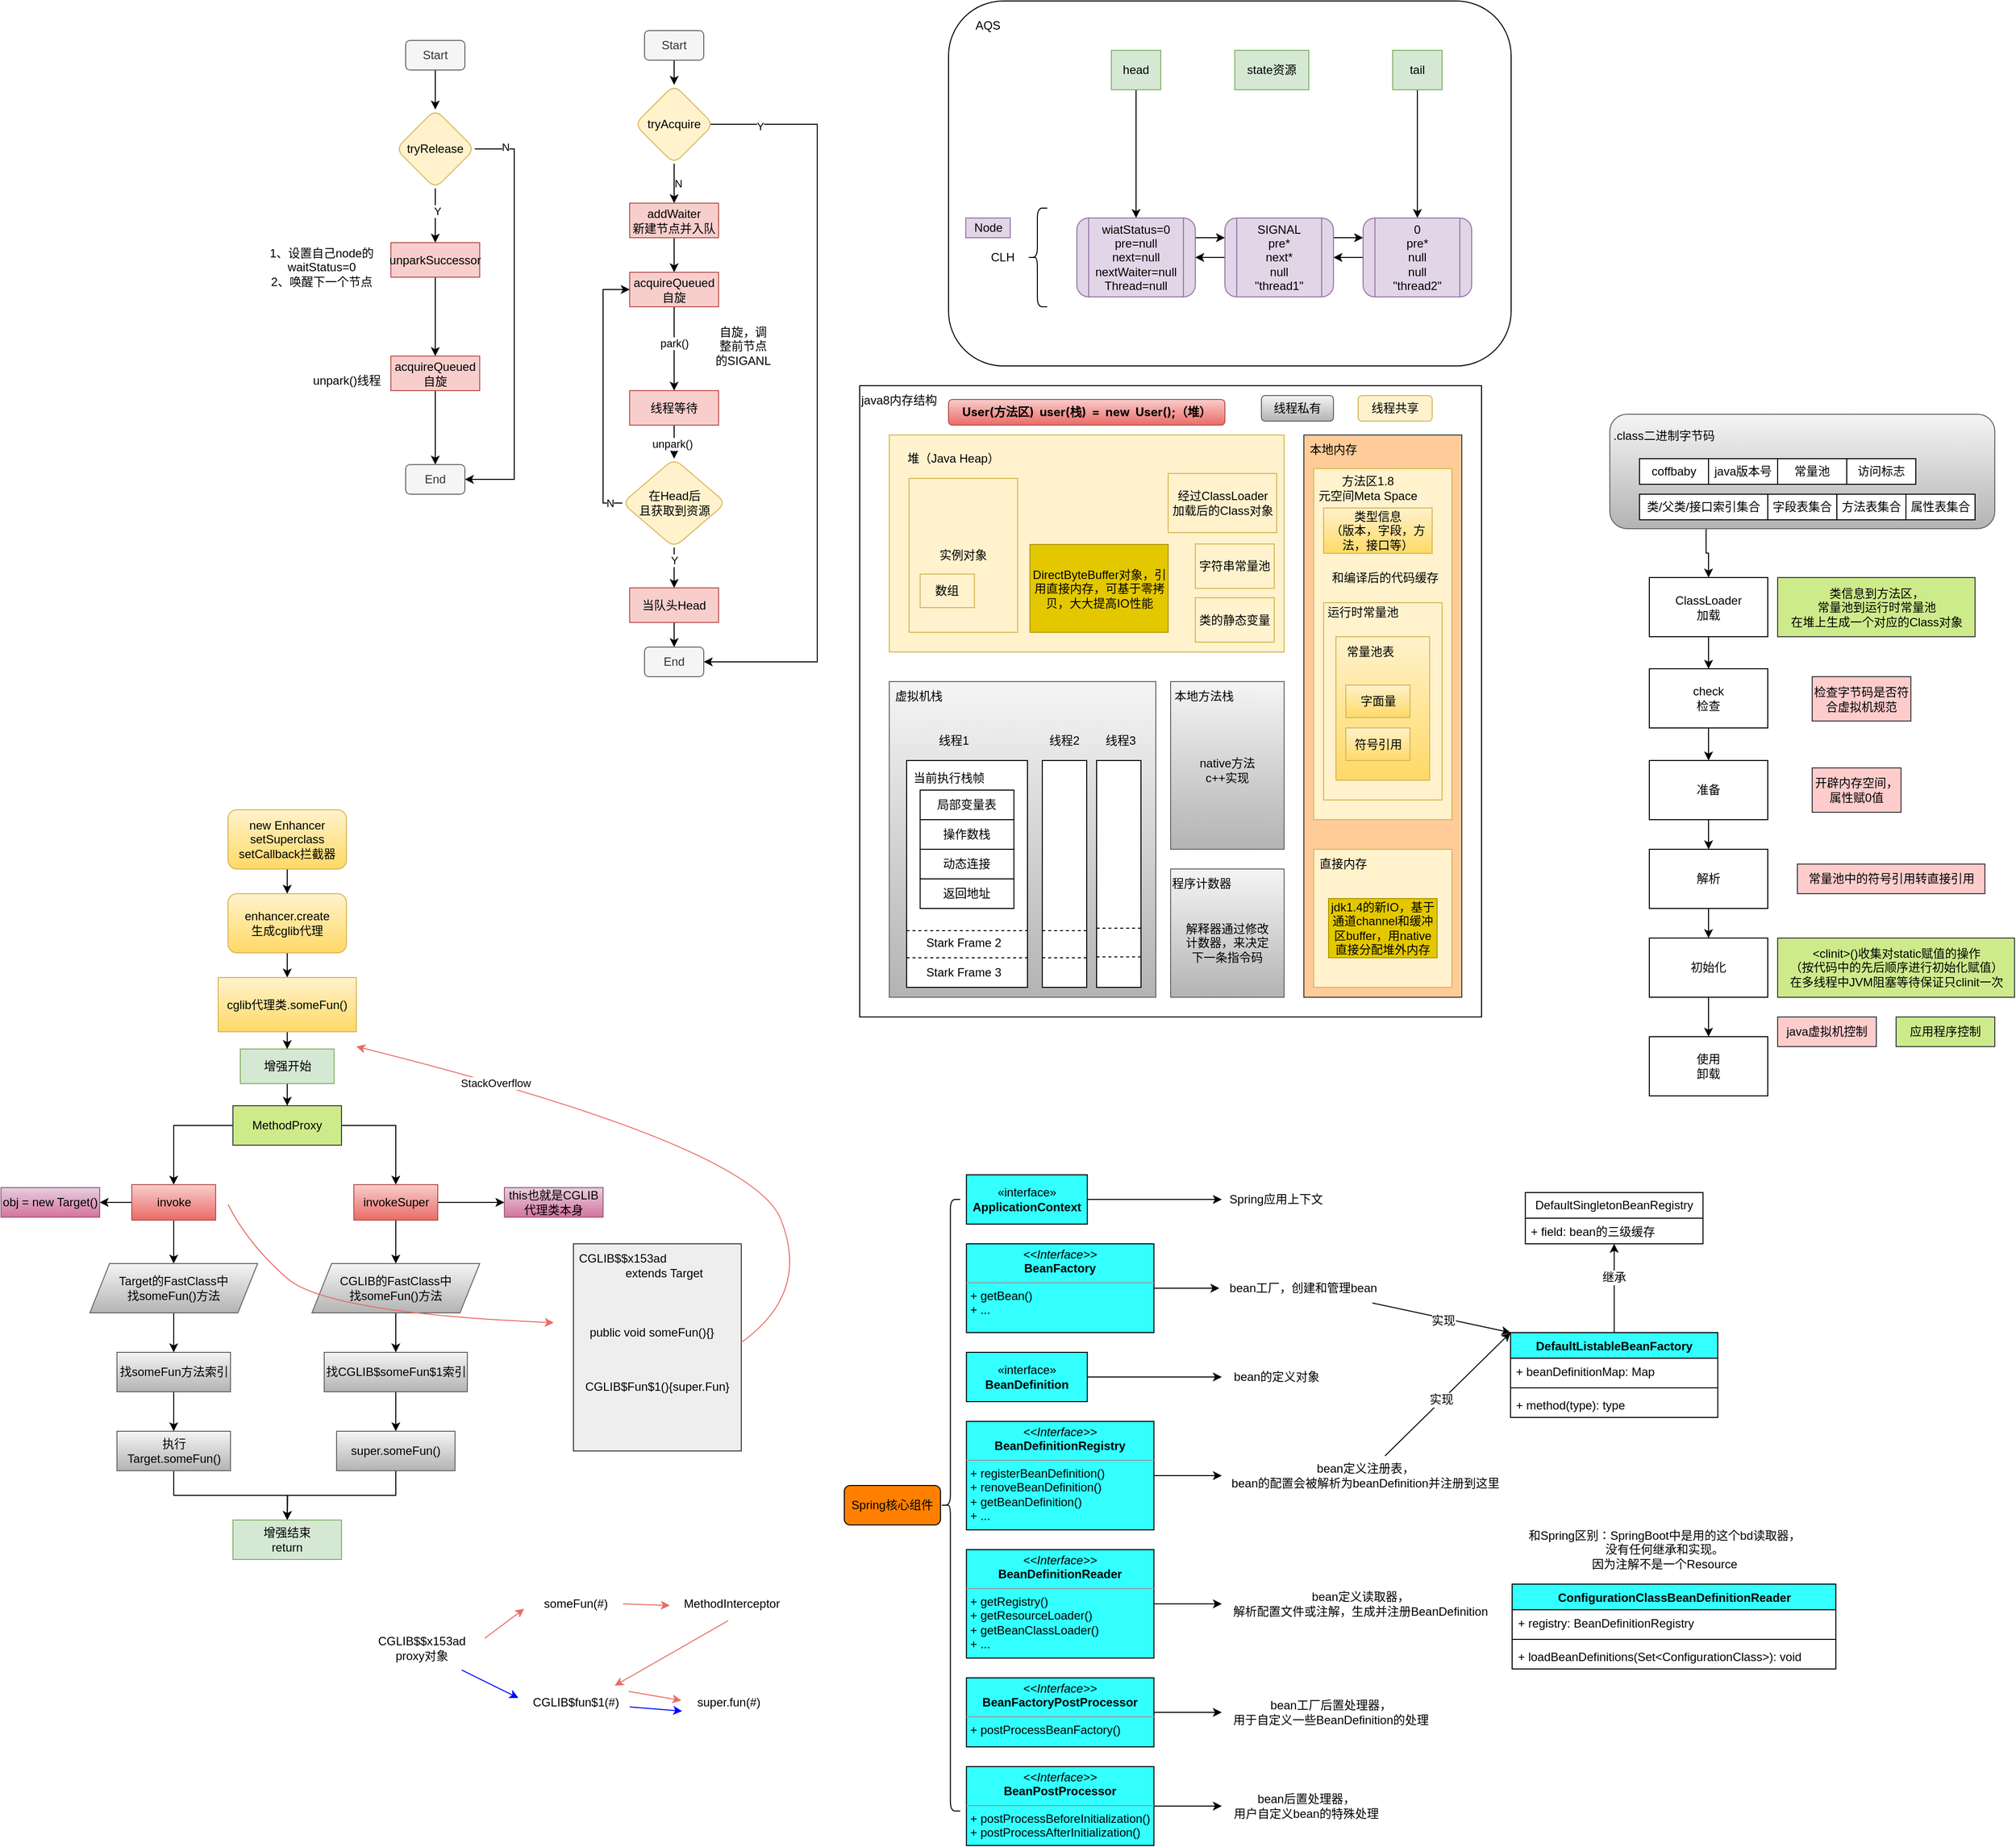 <mxfile version="20.3.5" type="github">
  <diagram id="7d6bJs2FkEKzETVyfdtX" name="第 1 页">
    <mxGraphModel dx="2696" dy="1968" grid="1" gridSize="10" guides="1" tooltips="1" connect="1" arrows="1" fold="1" page="1" pageScale="1" pageWidth="827" pageHeight="1169" math="0" shadow="0">
      <root>
        <mxCell id="0" />
        <mxCell id="1" parent="0" />
        <mxCell id="9Ga_k9Zolj_lcWmD0BHX-2" value="" style="rounded=1;whiteSpace=wrap;html=1;fillColor=default;" parent="1" vertex="1">
          <mxGeometry x="120" y="510" width="570" height="370" as="geometry" />
        </mxCell>
        <mxCell id="9Ga_k9Zolj_lcWmD0BHX-1" value="state资源" style="rounded=0;whiteSpace=wrap;html=1;fillColor=#d5e8d4;strokeColor=#82b366;" parent="1" vertex="1">
          <mxGeometry x="410" y="560" width="75" height="40" as="geometry" />
        </mxCell>
        <mxCell id="9Ga_k9Zolj_lcWmD0BHX-4" value="AQS" style="text;html=1;strokeColor=none;fillColor=none;align=center;verticalAlign=middle;whiteSpace=wrap;rounded=0;" parent="1" vertex="1">
          <mxGeometry x="130" y="520" width="60" height="30" as="geometry" />
        </mxCell>
        <mxCell id="9Ga_k9Zolj_lcWmD0BHX-18" style="edgeStyle=orthogonalEdgeStyle;rounded=0;orthogonalLoop=1;jettySize=auto;html=1;entryX=0.5;entryY=0;entryDx=0;entryDy=0;" parent="1" source="9Ga_k9Zolj_lcWmD0BHX-5" target="9Ga_k9Zolj_lcWmD0BHX-7" edge="1">
          <mxGeometry relative="1" as="geometry" />
        </mxCell>
        <mxCell id="9Ga_k9Zolj_lcWmD0BHX-5" value="head" style="rounded=0;whiteSpace=wrap;html=1;fillColor=#d5e8d4;strokeColor=#82b366;" parent="1" vertex="1">
          <mxGeometry x="285" y="560" width="50" height="40" as="geometry" />
        </mxCell>
        <mxCell id="9Ga_k9Zolj_lcWmD0BHX-15" style="edgeStyle=orthogonalEdgeStyle;rounded=0;orthogonalLoop=1;jettySize=auto;html=1;entryX=0.5;entryY=0;entryDx=0;entryDy=0;" parent="1" source="9Ga_k9Zolj_lcWmD0BHX-6" target="9Ga_k9Zolj_lcWmD0BHX-9" edge="1">
          <mxGeometry relative="1" as="geometry" />
        </mxCell>
        <mxCell id="9Ga_k9Zolj_lcWmD0BHX-6" value="tail" style="rounded=0;whiteSpace=wrap;html=1;fillColor=#d5e8d4;strokeColor=#82b366;" parent="1" vertex="1">
          <mxGeometry x="570" y="560" width="50" height="40" as="geometry" />
        </mxCell>
        <mxCell id="9Ga_k9Zolj_lcWmD0BHX-10" style="edgeStyle=orthogonalEdgeStyle;rounded=0;orthogonalLoop=1;jettySize=auto;html=1;exitX=1;exitY=0.25;exitDx=0;exitDy=0;entryX=0;entryY=0.25;entryDx=0;entryDy=0;" parent="1" source="9Ga_k9Zolj_lcWmD0BHX-7" target="9Ga_k9Zolj_lcWmD0BHX-8" edge="1">
          <mxGeometry relative="1" as="geometry" />
        </mxCell>
        <mxCell id="9Ga_k9Zolj_lcWmD0BHX-7" value="wiatStatus=0&lt;br&gt;pre=null&lt;br&gt;next=null&lt;br&gt;nextWaiter=null&lt;br&gt;Thread=null" style="shape=process;whiteSpace=wrap;html=1;backgroundOutline=1;rounded=1;fillColor=#e1d5e7;strokeColor=#9673a6;" parent="1" vertex="1">
          <mxGeometry x="250" y="730" width="120" height="80" as="geometry" />
        </mxCell>
        <mxCell id="9Ga_k9Zolj_lcWmD0BHX-11" style="edgeStyle=orthogonalEdgeStyle;rounded=0;orthogonalLoop=1;jettySize=auto;html=1;exitX=0;exitY=0.5;exitDx=0;exitDy=0;entryX=1;entryY=0.5;entryDx=0;entryDy=0;" parent="1" source="9Ga_k9Zolj_lcWmD0BHX-8" target="9Ga_k9Zolj_lcWmD0BHX-7" edge="1">
          <mxGeometry relative="1" as="geometry" />
        </mxCell>
        <mxCell id="9Ga_k9Zolj_lcWmD0BHX-12" style="edgeStyle=orthogonalEdgeStyle;rounded=0;orthogonalLoop=1;jettySize=auto;html=1;exitX=1;exitY=0.25;exitDx=0;exitDy=0;entryX=0;entryY=0.25;entryDx=0;entryDy=0;" parent="1" source="9Ga_k9Zolj_lcWmD0BHX-8" target="9Ga_k9Zolj_lcWmD0BHX-9" edge="1">
          <mxGeometry relative="1" as="geometry" />
        </mxCell>
        <mxCell id="9Ga_k9Zolj_lcWmD0BHX-8" value="SIGNAL&lt;br&gt;pre*&lt;br&gt;next*&lt;br&gt;null&lt;br&gt;&quot;thread1&quot;" style="shape=process;whiteSpace=wrap;html=1;backgroundOutline=1;rounded=1;fillColor=#e1d5e7;strokeColor=#9673a6;" parent="1" vertex="1">
          <mxGeometry x="400" y="730" width="110" height="80" as="geometry" />
        </mxCell>
        <mxCell id="9Ga_k9Zolj_lcWmD0BHX-13" style="edgeStyle=orthogonalEdgeStyle;rounded=0;orthogonalLoop=1;jettySize=auto;html=1;exitX=0;exitY=0.5;exitDx=0;exitDy=0;entryX=1;entryY=0.5;entryDx=0;entryDy=0;" parent="1" source="9Ga_k9Zolj_lcWmD0BHX-9" target="9Ga_k9Zolj_lcWmD0BHX-8" edge="1">
          <mxGeometry relative="1" as="geometry" />
        </mxCell>
        <mxCell id="9Ga_k9Zolj_lcWmD0BHX-9" value="0&lt;br&gt;pre*&lt;br&gt;null&lt;br&gt;null&lt;br&gt;&quot;thread2&quot;" style="shape=process;whiteSpace=wrap;html=1;backgroundOutline=1;rounded=1;fillColor=#e1d5e7;strokeColor=#9673a6;" parent="1" vertex="1">
          <mxGeometry x="540" y="730" width="110" height="80" as="geometry" />
        </mxCell>
        <mxCell id="9Ga_k9Zolj_lcWmD0BHX-16" value="CLH" style="text;html=1;strokeColor=none;fillColor=none;align=center;verticalAlign=middle;whiteSpace=wrap;rounded=0;" parent="1" vertex="1">
          <mxGeometry x="145" y="755" width="60" height="30" as="geometry" />
        </mxCell>
        <mxCell id="9Ga_k9Zolj_lcWmD0BHX-17" value="" style="shape=curlyBracket;whiteSpace=wrap;html=1;rounded=1;fillColor=none;" parent="1" vertex="1">
          <mxGeometry x="200" y="720" width="20" height="100" as="geometry" />
        </mxCell>
        <mxCell id="9Ga_k9Zolj_lcWmD0BHX-19" value="Node" style="text;html=1;strokeColor=#9673a6;fillColor=#e1d5e7;align=center;verticalAlign=middle;whiteSpace=wrap;rounded=0;" parent="1" vertex="1">
          <mxGeometry x="137.5" y="730" width="45" height="20" as="geometry" />
        </mxCell>
        <mxCell id="9Ga_k9Zolj_lcWmD0BHX-44" style="edgeStyle=orthogonalEdgeStyle;rounded=0;orthogonalLoop=1;jettySize=auto;html=1;entryX=0.5;entryY=0;entryDx=0;entryDy=0;" parent="1" source="9Ga_k9Zolj_lcWmD0BHX-21" target="9Ga_k9Zolj_lcWmD0BHX-22" edge="1">
          <mxGeometry relative="1" as="geometry" />
        </mxCell>
        <mxCell id="9Ga_k9Zolj_lcWmD0BHX-21" value="Start" style="rounded=1;whiteSpace=wrap;html=1;fillColor=#f5f5f5;fontColor=#333333;strokeColor=#666666;" parent="1" vertex="1">
          <mxGeometry x="-188" y="540" width="60" height="30" as="geometry" />
        </mxCell>
        <mxCell id="9Ga_k9Zolj_lcWmD0BHX-31" style="edgeStyle=orthogonalEdgeStyle;rounded=0;orthogonalLoop=1;jettySize=auto;html=1;entryX=1;entryY=0.5;entryDx=0;entryDy=0;exitX=0.938;exitY=0.5;exitDx=0;exitDy=0;exitPerimeter=0;" parent="1" source="9Ga_k9Zolj_lcWmD0BHX-22" target="9Ga_k9Zolj_lcWmD0BHX-30" edge="1">
          <mxGeometry relative="1" as="geometry">
            <mxPoint x="-123" y="555" as="sourcePoint" />
            <Array as="points">
              <mxPoint x="-13" y="635" />
              <mxPoint x="-13" y="1180" />
            </Array>
          </mxGeometry>
        </mxCell>
        <mxCell id="9Ga_k9Zolj_lcWmD0BHX-32" value="Y" style="edgeLabel;html=1;align=center;verticalAlign=middle;resizable=0;points=[];" parent="9Ga_k9Zolj_lcWmD0BHX-31" vertex="1" connectable="0">
          <mxGeometry x="-0.865" y="-2" relative="1" as="geometry">
            <mxPoint as="offset" />
          </mxGeometry>
        </mxCell>
        <mxCell id="9Ga_k9Zolj_lcWmD0BHX-34" style="edgeStyle=orthogonalEdgeStyle;rounded=0;orthogonalLoop=1;jettySize=auto;html=1;entryX=0.5;entryY=0;entryDx=0;entryDy=0;" parent="1" source="9Ga_k9Zolj_lcWmD0BHX-22" target="9Ga_k9Zolj_lcWmD0BHX-23" edge="1">
          <mxGeometry relative="1" as="geometry" />
        </mxCell>
        <mxCell id="9Ga_k9Zolj_lcWmD0BHX-35" value="N" style="edgeLabel;html=1;align=center;verticalAlign=middle;resizable=0;points=[];" parent="9Ga_k9Zolj_lcWmD0BHX-34" vertex="1" connectable="0">
          <mxGeometry y="4" relative="1" as="geometry">
            <mxPoint as="offset" />
          </mxGeometry>
        </mxCell>
        <mxCell id="9Ga_k9Zolj_lcWmD0BHX-22" value="tryAcquire" style="rhombus;whiteSpace=wrap;html=1;rounded=1;fillColor=#fff2cc;strokeColor=#d6b656;" parent="1" vertex="1">
          <mxGeometry x="-198" y="595" width="80" height="80" as="geometry" />
        </mxCell>
        <mxCell id="9Ga_k9Zolj_lcWmD0BHX-36" style="edgeStyle=orthogonalEdgeStyle;rounded=0;orthogonalLoop=1;jettySize=auto;html=1;entryX=0.5;entryY=0;entryDx=0;entryDy=0;" parent="1" source="9Ga_k9Zolj_lcWmD0BHX-23" target="9Ga_k9Zolj_lcWmD0BHX-24" edge="1">
          <mxGeometry relative="1" as="geometry" />
        </mxCell>
        <mxCell id="9Ga_k9Zolj_lcWmD0BHX-23" value="addWaiter&lt;br&gt;新建节点并入队" style="rounded=0;whiteSpace=wrap;html=1;fillColor=#f8cecc;strokeColor=#b85450;" parent="1" vertex="1">
          <mxGeometry x="-203" y="715" width="90" height="35" as="geometry" />
        </mxCell>
        <mxCell id="9Ga_k9Zolj_lcWmD0BHX-37" style="edgeStyle=orthogonalEdgeStyle;rounded=0;orthogonalLoop=1;jettySize=auto;html=1;entryX=0.5;entryY=0;entryDx=0;entryDy=0;" parent="1" source="9Ga_k9Zolj_lcWmD0BHX-24" target="9Ga_k9Zolj_lcWmD0BHX-26" edge="1">
          <mxGeometry relative="1" as="geometry" />
        </mxCell>
        <mxCell id="9Ga_k9Zolj_lcWmD0BHX-38" value="park()" style="edgeLabel;html=1;align=center;verticalAlign=middle;resizable=0;points=[];" parent="9Ga_k9Zolj_lcWmD0BHX-37" vertex="1" connectable="0">
          <mxGeometry x="-0.152" relative="1" as="geometry">
            <mxPoint y="1" as="offset" />
          </mxGeometry>
        </mxCell>
        <mxCell id="9Ga_k9Zolj_lcWmD0BHX-24" value="acquireQueued&lt;br&gt;自旋" style="rounded=0;whiteSpace=wrap;html=1;fillColor=#f8cecc;strokeColor=#b85450;" parent="1" vertex="1">
          <mxGeometry x="-203" y="785" width="90" height="35" as="geometry" />
        </mxCell>
        <mxCell id="9Ga_k9Zolj_lcWmD0BHX-39" style="edgeStyle=orthogonalEdgeStyle;rounded=0;orthogonalLoop=1;jettySize=auto;html=1;entryX=0.5;entryY=0;entryDx=0;entryDy=0;" parent="1" source="9Ga_k9Zolj_lcWmD0BHX-26" target="9Ga_k9Zolj_lcWmD0BHX-28" edge="1">
          <mxGeometry relative="1" as="geometry" />
        </mxCell>
        <mxCell id="9Ga_k9Zolj_lcWmD0BHX-40" value="unpark()" style="edgeLabel;html=1;align=center;verticalAlign=middle;resizable=0;points=[];" parent="9Ga_k9Zolj_lcWmD0BHX-39" vertex="1" connectable="0">
          <mxGeometry x="-0.218" y="-2" relative="1" as="geometry">
            <mxPoint y="1" as="offset" />
          </mxGeometry>
        </mxCell>
        <mxCell id="9Ga_k9Zolj_lcWmD0BHX-26" value="线程等待" style="rounded=0;whiteSpace=wrap;html=1;fillColor=#f8cecc;strokeColor=#b85450;" parent="1" vertex="1">
          <mxGeometry x="-203" y="905" width="90" height="35" as="geometry" />
        </mxCell>
        <mxCell id="9Ga_k9Zolj_lcWmD0BHX-42" style="edgeStyle=orthogonalEdgeStyle;rounded=0;orthogonalLoop=1;jettySize=auto;html=1;entryX=0.5;entryY=0;entryDx=0;entryDy=0;" parent="1" source="9Ga_k9Zolj_lcWmD0BHX-28" target="9Ga_k9Zolj_lcWmD0BHX-29" edge="1">
          <mxGeometry relative="1" as="geometry" />
        </mxCell>
        <mxCell id="9Ga_k9Zolj_lcWmD0BHX-46" value="Y" style="edgeLabel;html=1;align=center;verticalAlign=middle;resizable=0;points=[];" parent="9Ga_k9Zolj_lcWmD0BHX-42" vertex="1" connectable="0">
          <mxGeometry x="-0.4" relative="1" as="geometry">
            <mxPoint as="offset" />
          </mxGeometry>
        </mxCell>
        <mxCell id="9Ga_k9Zolj_lcWmD0BHX-45" style="edgeStyle=orthogonalEdgeStyle;rounded=0;orthogonalLoop=1;jettySize=auto;html=1;entryX=0;entryY=0.5;entryDx=0;entryDy=0;exitX=0;exitY=0.5;exitDx=0;exitDy=0;" parent="1" source="9Ga_k9Zolj_lcWmD0BHX-28" target="9Ga_k9Zolj_lcWmD0BHX-24" edge="1">
          <mxGeometry relative="1" as="geometry">
            <Array as="points">
              <mxPoint x="-230" y="1019" />
              <mxPoint x="-230" y="803" />
            </Array>
          </mxGeometry>
        </mxCell>
        <mxCell id="9Ga_k9Zolj_lcWmD0BHX-47" value="N" style="edgeLabel;html=1;align=center;verticalAlign=middle;resizable=0;points=[];" parent="9Ga_k9Zolj_lcWmD0BHX-45" vertex="1" connectable="0">
          <mxGeometry x="-0.898" relative="1" as="geometry">
            <mxPoint x="1" as="offset" />
          </mxGeometry>
        </mxCell>
        <mxCell id="9Ga_k9Zolj_lcWmD0BHX-28" value="在Head后&lt;br&gt;且获取到资源" style="rhombus;whiteSpace=wrap;html=1;rounded=1;fillColor=#fff2cc;strokeColor=#d6b656;" parent="1" vertex="1">
          <mxGeometry x="-210.5" y="974" width="105" height="90" as="geometry" />
        </mxCell>
        <mxCell id="9Ga_k9Zolj_lcWmD0BHX-43" style="edgeStyle=orthogonalEdgeStyle;rounded=0;orthogonalLoop=1;jettySize=auto;html=1;entryX=0.5;entryY=0;entryDx=0;entryDy=0;" parent="1" source="9Ga_k9Zolj_lcWmD0BHX-29" target="9Ga_k9Zolj_lcWmD0BHX-30" edge="1">
          <mxGeometry relative="1" as="geometry" />
        </mxCell>
        <mxCell id="9Ga_k9Zolj_lcWmD0BHX-29" value="当队头Head" style="rounded=0;whiteSpace=wrap;html=1;fillColor=#f8cecc;strokeColor=#b85450;" parent="1" vertex="1">
          <mxGeometry x="-203" y="1105" width="90" height="35" as="geometry" />
        </mxCell>
        <mxCell id="9Ga_k9Zolj_lcWmD0BHX-30" value="End" style="rounded=1;whiteSpace=wrap;html=1;fillColor=#f5f5f5;fontColor=#333333;strokeColor=#666666;" parent="1" vertex="1">
          <mxGeometry x="-188" y="1165" width="60" height="30" as="geometry" />
        </mxCell>
        <mxCell id="9Ga_k9Zolj_lcWmD0BHX-41" value="自旋，调整前节点的SIGANL" style="text;html=1;strokeColor=none;fillColor=none;align=center;verticalAlign=middle;whiteSpace=wrap;rounded=0;" parent="1" vertex="1">
          <mxGeometry x="-118" y="845" width="60" height="30" as="geometry" />
        </mxCell>
        <mxCell id="9Ga_k9Zolj_lcWmD0BHX-56" style="edgeStyle=orthogonalEdgeStyle;rounded=0;orthogonalLoop=1;jettySize=auto;html=1;entryX=0.5;entryY=0;entryDx=0;entryDy=0;" parent="1" source="9Ga_k9Zolj_lcWmD0BHX-48" target="9Ga_k9Zolj_lcWmD0BHX-51" edge="1">
          <mxGeometry relative="1" as="geometry" />
        </mxCell>
        <mxCell id="9Ga_k9Zolj_lcWmD0BHX-48" value="Start" style="rounded=1;whiteSpace=wrap;html=1;fillColor=#f5f5f5;fontColor=#333333;strokeColor=#666666;" parent="1" vertex="1">
          <mxGeometry x="-430" y="550" width="60" height="30" as="geometry" />
        </mxCell>
        <mxCell id="9Ga_k9Zolj_lcWmD0BHX-58" style="edgeStyle=orthogonalEdgeStyle;rounded=0;orthogonalLoop=1;jettySize=auto;html=1;exitX=0.5;exitY=1;exitDx=0;exitDy=0;entryX=0.5;entryY=0;entryDx=0;entryDy=0;" parent="1" source="9Ga_k9Zolj_lcWmD0BHX-50" target="9Ga_k9Zolj_lcWmD0BHX-54" edge="1">
          <mxGeometry relative="1" as="geometry" />
        </mxCell>
        <mxCell id="9Ga_k9Zolj_lcWmD0BHX-50" value="unparkSuccessor" style="rounded=0;whiteSpace=wrap;html=1;fillColor=#f8cecc;strokeColor=#b85450;" parent="1" vertex="1">
          <mxGeometry x="-445" y="755" width="90" height="35" as="geometry" />
        </mxCell>
        <mxCell id="9Ga_k9Zolj_lcWmD0BHX-57" style="edgeStyle=orthogonalEdgeStyle;rounded=0;orthogonalLoop=1;jettySize=auto;html=1;exitX=0.5;exitY=1;exitDx=0;exitDy=0;entryX=0.5;entryY=0;entryDx=0;entryDy=0;" parent="1" source="9Ga_k9Zolj_lcWmD0BHX-51" target="9Ga_k9Zolj_lcWmD0BHX-50" edge="1">
          <mxGeometry relative="1" as="geometry" />
        </mxCell>
        <mxCell id="9Ga_k9Zolj_lcWmD0BHX-62" value="Y" style="edgeLabel;html=1;align=center;verticalAlign=middle;resizable=0;points=[];" parent="9Ga_k9Zolj_lcWmD0BHX-57" vertex="1" connectable="0">
          <mxGeometry x="-0.182" y="2" relative="1" as="geometry">
            <mxPoint as="offset" />
          </mxGeometry>
        </mxCell>
        <mxCell id="9Ga_k9Zolj_lcWmD0BHX-60" style="edgeStyle=orthogonalEdgeStyle;rounded=0;orthogonalLoop=1;jettySize=auto;html=1;entryX=1;entryY=0.5;entryDx=0;entryDy=0;" parent="1" source="9Ga_k9Zolj_lcWmD0BHX-51" target="9Ga_k9Zolj_lcWmD0BHX-55" edge="1">
          <mxGeometry relative="1" as="geometry">
            <Array as="points">
              <mxPoint x="-320" y="660" />
              <mxPoint x="-320" y="995" />
            </Array>
          </mxGeometry>
        </mxCell>
        <mxCell id="9Ga_k9Zolj_lcWmD0BHX-61" value="N" style="edgeLabel;html=1;align=center;verticalAlign=middle;resizable=0;points=[];" parent="9Ga_k9Zolj_lcWmD0BHX-60" vertex="1" connectable="0">
          <mxGeometry x="-0.854" y="3" relative="1" as="geometry">
            <mxPoint y="1" as="offset" />
          </mxGeometry>
        </mxCell>
        <mxCell id="9Ga_k9Zolj_lcWmD0BHX-51" value="tryRelease" style="rhombus;whiteSpace=wrap;html=1;rounded=1;fillColor=#fff2cc;strokeColor=#d6b656;" parent="1" vertex="1">
          <mxGeometry x="-440" y="620" width="80" height="80" as="geometry" />
        </mxCell>
        <mxCell id="9Ga_k9Zolj_lcWmD0BHX-53" value="1、设置自己node的waitStatus=0&lt;br&gt;2、唤醒下一个节点" style="text;html=1;strokeColor=none;fillColor=none;align=center;verticalAlign=middle;whiteSpace=wrap;rounded=0;" parent="1" vertex="1">
          <mxGeometry x="-585" y="760" width="140" height="40" as="geometry" />
        </mxCell>
        <mxCell id="9Ga_k9Zolj_lcWmD0BHX-59" style="edgeStyle=orthogonalEdgeStyle;rounded=0;orthogonalLoop=1;jettySize=auto;html=1;entryX=0.5;entryY=0;entryDx=0;entryDy=0;" parent="1" source="9Ga_k9Zolj_lcWmD0BHX-54" target="9Ga_k9Zolj_lcWmD0BHX-55" edge="1">
          <mxGeometry relative="1" as="geometry" />
        </mxCell>
        <mxCell id="9Ga_k9Zolj_lcWmD0BHX-54" value="acquireQueued&lt;br&gt;自旋" style="rounded=0;whiteSpace=wrap;html=1;fillColor=#f8cecc;strokeColor=#b85450;" parent="1" vertex="1">
          <mxGeometry x="-445" y="870" width="90" height="35" as="geometry" />
        </mxCell>
        <mxCell id="9Ga_k9Zolj_lcWmD0BHX-55" value="End" style="rounded=1;whiteSpace=wrap;html=1;fillColor=#f5f5f5;fontColor=#333333;strokeColor=#666666;" parent="1" vertex="1">
          <mxGeometry x="-430" y="980" width="60" height="30" as="geometry" />
        </mxCell>
        <mxCell id="9Ga_k9Zolj_lcWmD0BHX-64" value="unpark()线程" style="text;html=1;align=center;verticalAlign=middle;resizable=0;points=[];autosize=1;strokeColor=none;fillColor=none;" parent="1" vertex="1">
          <mxGeometry x="-535" y="880" width="90" height="30" as="geometry" />
        </mxCell>
        <mxCell id="Kxd71lgj9MgLYnlQLjuC-1" value="" style="rounded=0;whiteSpace=wrap;html=1;" parent="1" vertex="1">
          <mxGeometry x="30" y="900" width="630" height="640" as="geometry" />
        </mxCell>
        <mxCell id="Kxd71lgj9MgLYnlQLjuC-2" value="" style="rounded=0;whiteSpace=wrap;html=1;fillColor=#fff2cc;strokeColor=#d6b656;" parent="1" vertex="1">
          <mxGeometry x="60" y="950" width="400" height="220" as="geometry" />
        </mxCell>
        <mxCell id="Kxd71lgj9MgLYnlQLjuC-3" value="堆（Java Heap）" style="text;html=1;strokeColor=none;fillColor=none;align=center;verticalAlign=middle;whiteSpace=wrap;rounded=0;" parent="1" vertex="1">
          <mxGeometry x="70" y="959" width="110" height="30" as="geometry" />
        </mxCell>
        <mxCell id="Kxd71lgj9MgLYnlQLjuC-4" value="实例对象" style="rounded=0;whiteSpace=wrap;html=1;fillColor=#fff2cc;strokeColor=#d6b656;" parent="1" vertex="1">
          <mxGeometry x="80" y="994" width="110" height="156" as="geometry" />
        </mxCell>
        <mxCell id="Kxd71lgj9MgLYnlQLjuC-6" value="字符串常量池" style="rounded=0;whiteSpace=wrap;html=1;fillColor=#fff2cc;strokeColor=#d6b656;" parent="1" vertex="1">
          <mxGeometry x="370" y="1060.5" width="80" height="45" as="geometry" />
        </mxCell>
        <mxCell id="Kxd71lgj9MgLYnlQLjuC-7" value="经过ClassLoader&lt;br&gt;加载后的Class对象" style="rounded=0;whiteSpace=wrap;html=1;fillColor=#fff2cc;strokeColor=#d6b656;" parent="1" vertex="1">
          <mxGeometry x="342.5" y="989" width="110" height="60" as="geometry" />
        </mxCell>
        <mxCell id="Kxd71lgj9MgLYnlQLjuC-8" value="" style="rounded=0;whiteSpace=wrap;html=1;fillColor=#f5f5f5;gradientColor=#b3b3b3;strokeColor=#666666;" parent="1" vertex="1">
          <mxGeometry x="60" y="1200" width="270" height="320" as="geometry" />
        </mxCell>
        <mxCell id="Kxd71lgj9MgLYnlQLjuC-9" value="" style="rounded=0;whiteSpace=wrap;html=1;" parent="1" vertex="1">
          <mxGeometry x="77.5" y="1280" width="122.5" height="230" as="geometry" />
        </mxCell>
        <mxCell id="Kxd71lgj9MgLYnlQLjuC-10" value="虚拟机栈" style="text;html=1;strokeColor=none;fillColor=none;align=center;verticalAlign=middle;whiteSpace=wrap;rounded=0;" parent="1" vertex="1">
          <mxGeometry x="60" y="1200" width="60" height="30" as="geometry" />
        </mxCell>
        <mxCell id="Kxd71lgj9MgLYnlQLjuC-11" value="局部变量表" style="rounded=0;whiteSpace=wrap;html=1;" parent="1" vertex="1">
          <mxGeometry x="91.25" y="1310" width="95" height="30" as="geometry" />
        </mxCell>
        <mxCell id="Kxd71lgj9MgLYnlQLjuC-12" value="操作数栈" style="rounded=0;whiteSpace=wrap;html=1;" parent="1" vertex="1">
          <mxGeometry x="91.25" y="1340" width="95" height="30" as="geometry" />
        </mxCell>
        <mxCell id="Kxd71lgj9MgLYnlQLjuC-13" value="动态连接" style="rounded=0;whiteSpace=wrap;html=1;" parent="1" vertex="1">
          <mxGeometry x="91.25" y="1370" width="95" height="30" as="geometry" />
        </mxCell>
        <mxCell id="Kxd71lgj9MgLYnlQLjuC-14" value="返回地址" style="rounded=0;whiteSpace=wrap;html=1;" parent="1" vertex="1">
          <mxGeometry x="91.25" y="1400" width="95" height="30" as="geometry" />
        </mxCell>
        <mxCell id="Kxd71lgj9MgLYnlQLjuC-15" value="" style="endArrow=none;dashed=1;html=1;rounded=0;entryX=1;entryY=0.75;entryDx=0;entryDy=0;exitX=0;exitY=0.75;exitDx=0;exitDy=0;" parent="1" source="Kxd71lgj9MgLYnlQLjuC-9" target="Kxd71lgj9MgLYnlQLjuC-9" edge="1">
          <mxGeometry width="50" height="50" relative="1" as="geometry">
            <mxPoint x="110" y="1510" as="sourcePoint" />
            <mxPoint x="160" y="1460" as="targetPoint" />
          </mxGeometry>
        </mxCell>
        <mxCell id="Kxd71lgj9MgLYnlQLjuC-16" value="" style="endArrow=none;dashed=1;html=1;rounded=0;entryX=1;entryY=0.75;entryDx=0;entryDy=0;exitX=0;exitY=0.75;exitDx=0;exitDy=0;" parent="1" edge="1">
          <mxGeometry width="50" height="50" relative="1" as="geometry">
            <mxPoint x="77.5" y="1480" as="sourcePoint" />
            <mxPoint x="200" y="1480" as="targetPoint" />
          </mxGeometry>
        </mxCell>
        <mxCell id="Kxd71lgj9MgLYnlQLjuC-17" value="当前执行栈帧" style="text;html=1;strokeColor=none;fillColor=none;align=center;verticalAlign=middle;whiteSpace=wrap;rounded=0;" parent="1" vertex="1">
          <mxGeometry x="82.5" y="1285" width="75" height="25" as="geometry" />
        </mxCell>
        <mxCell id="Kxd71lgj9MgLYnlQLjuC-18" value="Stark Frame 2" style="text;html=1;strokeColor=none;fillColor=none;align=center;verticalAlign=middle;whiteSpace=wrap;rounded=0;" parent="1" vertex="1">
          <mxGeometry x="91.25" y="1450" width="88.75" height="30" as="geometry" />
        </mxCell>
        <mxCell id="Kxd71lgj9MgLYnlQLjuC-19" value="Stark Frame 3" style="text;html=1;strokeColor=none;fillColor=none;align=center;verticalAlign=middle;whiteSpace=wrap;rounded=0;" parent="1" vertex="1">
          <mxGeometry x="91.25" y="1480" width="88.75" height="30" as="geometry" />
        </mxCell>
        <mxCell id="Kxd71lgj9MgLYnlQLjuC-20" value="" style="rounded=0;whiteSpace=wrap;html=1;" parent="1" vertex="1">
          <mxGeometry x="215" y="1280" width="45" height="230" as="geometry" />
        </mxCell>
        <mxCell id="Kxd71lgj9MgLYnlQLjuC-21" value="线程1" style="text;html=1;strokeColor=none;fillColor=none;align=center;verticalAlign=middle;whiteSpace=wrap;rounded=0;" parent="1" vertex="1">
          <mxGeometry x="101" y="1250" width="49" height="20" as="geometry" />
        </mxCell>
        <mxCell id="Kxd71lgj9MgLYnlQLjuC-22" value="线程2" style="text;html=1;strokeColor=none;fillColor=none;align=center;verticalAlign=middle;whiteSpace=wrap;rounded=0;" parent="1" vertex="1">
          <mxGeometry x="213" y="1250" width="49" height="20" as="geometry" />
        </mxCell>
        <mxCell id="Kxd71lgj9MgLYnlQLjuC-23" value="" style="rounded=0;whiteSpace=wrap;html=1;" parent="1" vertex="1">
          <mxGeometry x="270" y="1280" width="45" height="230" as="geometry" />
        </mxCell>
        <mxCell id="Kxd71lgj9MgLYnlQLjuC-25" value="线程3" style="text;html=1;strokeColor=none;fillColor=none;align=center;verticalAlign=middle;whiteSpace=wrap;rounded=0;" parent="1" vertex="1">
          <mxGeometry x="270" y="1250" width="49" height="20" as="geometry" />
        </mxCell>
        <mxCell id="Kxd71lgj9MgLYnlQLjuC-29" value="" style="endArrow=none;dashed=1;html=1;rounded=0;entryX=1;entryY=0.75;entryDx=0;entryDy=0;exitX=0;exitY=0.75;exitDx=0;exitDy=0;" parent="1" source="Kxd71lgj9MgLYnlQLjuC-20" target="Kxd71lgj9MgLYnlQLjuC-20" edge="1">
          <mxGeometry width="50" height="50" relative="1" as="geometry">
            <mxPoint x="220" y="1470" as="sourcePoint" />
            <mxPoint x="270" y="1420" as="targetPoint" />
          </mxGeometry>
        </mxCell>
        <mxCell id="Kxd71lgj9MgLYnlQLjuC-30" value="" style="endArrow=none;dashed=1;html=1;rounded=0;entryX=1;entryY=0.75;entryDx=0;entryDy=0;exitX=0;exitY=0.75;exitDx=0;exitDy=0;" parent="1" edge="1">
          <mxGeometry width="50" height="50" relative="1" as="geometry">
            <mxPoint x="215" y="1480" as="sourcePoint" />
            <mxPoint x="260" y="1480" as="targetPoint" />
          </mxGeometry>
        </mxCell>
        <mxCell id="Kxd71lgj9MgLYnlQLjuC-32" value="" style="endArrow=none;dashed=1;html=1;rounded=0;entryX=1;entryY=0.75;entryDx=0;entryDy=0;exitX=0;exitY=0.75;exitDx=0;exitDy=0;" parent="1" edge="1">
          <mxGeometry width="50" height="50" relative="1" as="geometry">
            <mxPoint x="270" y="1450" as="sourcePoint" />
            <mxPoint x="315" y="1450" as="targetPoint" />
          </mxGeometry>
        </mxCell>
        <mxCell id="Kxd71lgj9MgLYnlQLjuC-33" value="" style="endArrow=none;dashed=1;html=1;rounded=0;entryX=1;entryY=0.75;entryDx=0;entryDy=0;exitX=0;exitY=0.75;exitDx=0;exitDy=0;" parent="1" edge="1">
          <mxGeometry width="50" height="50" relative="1" as="geometry">
            <mxPoint x="270" y="1479.13" as="sourcePoint" />
            <mxPoint x="315" y="1479.13" as="targetPoint" />
          </mxGeometry>
        </mxCell>
        <mxCell id="Kxd71lgj9MgLYnlQLjuC-36" value="" style="rounded=0;whiteSpace=wrap;html=1;fillColor=#f5f5f5;gradientColor=#b3b3b3;strokeColor=#666666;" parent="1" vertex="1">
          <mxGeometry x="345" y="1200" width="115" height="170" as="geometry" />
        </mxCell>
        <mxCell id="Kxd71lgj9MgLYnlQLjuC-37" value="本地方法栈" style="text;html=1;strokeColor=none;fillColor=none;align=center;verticalAlign=middle;whiteSpace=wrap;rounded=0;" parent="1" vertex="1">
          <mxGeometry x="344" y="1200" width="70" height="30" as="geometry" />
        </mxCell>
        <mxCell id="Kxd71lgj9MgLYnlQLjuC-38" value="native方法c++实现" style="text;html=1;strokeColor=none;fillColor=none;align=center;verticalAlign=middle;whiteSpace=wrap;rounded=0;" parent="1" vertex="1">
          <mxGeometry x="365" y="1275" width="75" height="30" as="geometry" />
        </mxCell>
        <mxCell id="Kxd71lgj9MgLYnlQLjuC-39" value="" style="rounded=0;whiteSpace=wrap;html=1;fillColor=#f5f5f5;gradientColor=#b3b3b3;strokeColor=#666666;" parent="1" vertex="1">
          <mxGeometry x="345" y="1390" width="115" height="130" as="geometry" />
        </mxCell>
        <mxCell id="Kxd71lgj9MgLYnlQLjuC-40" value="程序计数器" style="text;html=1;strokeColor=none;fillColor=none;align=center;verticalAlign=middle;whiteSpace=wrap;rounded=0;" parent="1" vertex="1">
          <mxGeometry x="345" y="1390" width="63" height="30" as="geometry" />
        </mxCell>
        <mxCell id="Kxd71lgj9MgLYnlQLjuC-41" value="解释器通过修改计数器，来决定下一条指令码" style="text;html=1;strokeColor=none;fillColor=none;align=center;verticalAlign=middle;whiteSpace=wrap;rounded=0;" parent="1" vertex="1">
          <mxGeometry x="355" y="1430" width="95" height="70" as="geometry" />
        </mxCell>
        <mxCell id="Kxd71lgj9MgLYnlQLjuC-42" value="" style="rounded=0;whiteSpace=wrap;html=1;fillColor=#ffcc99;strokeColor=#36393d;" parent="1" vertex="1">
          <mxGeometry x="480" y="950" width="160" height="570" as="geometry" />
        </mxCell>
        <mxCell id="Kxd71lgj9MgLYnlQLjuC-43" value="本地内存" style="text;html=1;strokeColor=none;fillColor=none;align=center;verticalAlign=middle;whiteSpace=wrap;rounded=0;" parent="1" vertex="1">
          <mxGeometry x="480" y="950" width="60" height="30" as="geometry" />
        </mxCell>
        <mxCell id="Kxd71lgj9MgLYnlQLjuC-44" value="" style="rounded=0;whiteSpace=wrap;html=1;fillColor=#fff2cc;strokeColor=#d6b656;" parent="1" vertex="1">
          <mxGeometry x="490" y="984" width="140" height="356" as="geometry" />
        </mxCell>
        <mxCell id="Kxd71lgj9MgLYnlQLjuC-45" value="" style="rounded=0;whiteSpace=wrap;html=1;fillColor=#fff2cc;strokeColor=#d6b656;" parent="1" vertex="1">
          <mxGeometry x="490" y="1370" width="140" height="140" as="geometry" />
        </mxCell>
        <mxCell id="Kxd71lgj9MgLYnlQLjuC-46" value="直接内存" style="text;html=1;strokeColor=none;fillColor=none;align=center;verticalAlign=middle;whiteSpace=wrap;rounded=0;" parent="1" vertex="1">
          <mxGeometry x="490" y="1370" width="60" height="30" as="geometry" />
        </mxCell>
        <mxCell id="Kxd71lgj9MgLYnlQLjuC-47" value="jdk1.4的新IO，基于通道channel和缓冲区buffer，用native直接分配堆外内存" style="text;html=1;strokeColor=#B09500;fillColor=#e3c800;align=center;verticalAlign=middle;whiteSpace=wrap;rounded=0;fontColor=#000000;" parent="1" vertex="1">
          <mxGeometry x="505" y="1420" width="110" height="60" as="geometry" />
        </mxCell>
        <mxCell id="Kxd71lgj9MgLYnlQLjuC-48" value="DirectByteBuffer对象，引用直接内存，可基于零拷贝，大大提高IO性能" style="rounded=0;whiteSpace=wrap;html=1;fillColor=#e3c800;strokeColor=#B09500;fontColor=#000000;" parent="1" vertex="1">
          <mxGeometry x="202.5" y="1061" width="140" height="89" as="geometry" />
        </mxCell>
        <mxCell id="Kxd71lgj9MgLYnlQLjuC-50" value="方法区1.8&lt;br&gt;元空间Meta Space" style="text;html=1;strokeColor=none;fillColor=none;align=center;verticalAlign=middle;whiteSpace=wrap;rounded=0;" parent="1" vertex="1">
          <mxGeometry x="490" y="984" width="110" height="40" as="geometry" />
        </mxCell>
        <mxCell id="Kxd71lgj9MgLYnlQLjuC-52" value="类型信息&lt;br&gt;（版本，字段，方法，接口等）" style="text;html=1;strokeColor=#d6b656;fillColor=#fff2cc;align=center;verticalAlign=middle;whiteSpace=wrap;rounded=0;gradientColor=#ffd966;" parent="1" vertex="1">
          <mxGeometry x="500" y="1024" width="110" height="46" as="geometry" />
        </mxCell>
        <mxCell id="Kxd71lgj9MgLYnlQLjuC-53" value="和编译后的代码缓存" style="text;html=1;strokeColor=none;fillColor=none;align=center;verticalAlign=middle;whiteSpace=wrap;rounded=0;" parent="1" vertex="1">
          <mxGeometry x="505" y="1080" width="115" height="30" as="geometry" />
        </mxCell>
        <mxCell id="Kxd71lgj9MgLYnlQLjuC-54" value="" style="rounded=0;whiteSpace=wrap;html=1;fillColor=#fff2cc;strokeColor=#d6b656;" parent="1" vertex="1">
          <mxGeometry x="500" y="1120" width="120" height="200" as="geometry" />
        </mxCell>
        <mxCell id="Kxd71lgj9MgLYnlQLjuC-55" value="运行时常量池" style="text;html=1;strokeColor=none;fillColor=none;align=center;verticalAlign=middle;whiteSpace=wrap;rounded=0;" parent="1" vertex="1">
          <mxGeometry x="500" y="1120" width="80" height="20" as="geometry" />
        </mxCell>
        <mxCell id="Kxd71lgj9MgLYnlQLjuC-56" value="" style="rounded=0;whiteSpace=wrap;html=1;fillColor=#fff2cc;gradientColor=#ffd966;strokeColor=#d6b656;" parent="1" vertex="1">
          <mxGeometry x="512.5" y="1154.5" width="95" height="145.5" as="geometry" />
        </mxCell>
        <mxCell id="Kxd71lgj9MgLYnlQLjuC-57" value="常量池表" style="text;html=1;strokeColor=none;fillColor=none;align=center;verticalAlign=middle;whiteSpace=wrap;rounded=0;" parent="1" vertex="1">
          <mxGeometry x="515" y="1160" width="65" height="20" as="geometry" />
        </mxCell>
        <mxCell id="Kxd71lgj9MgLYnlQLjuC-58" value="字面量" style="rounded=0;whiteSpace=wrap;html=1;fillColor=#fff2cc;gradientColor=#ffd966;strokeColor=#d6b656;" parent="1" vertex="1">
          <mxGeometry x="522.5" y="1203.5" width="65" height="33" as="geometry" />
        </mxCell>
        <mxCell id="Kxd71lgj9MgLYnlQLjuC-59" value="符号引用" style="rounded=0;whiteSpace=wrap;html=1;fillColor=#fff2cc;gradientColor=#ffd966;strokeColor=#d6b656;" parent="1" vertex="1">
          <mxGeometry x="522.5" y="1247" width="65" height="33" as="geometry" />
        </mxCell>
        <mxCell id="Kxd71lgj9MgLYnlQLjuC-60" value="数组" style="rounded=0;whiteSpace=wrap;html=1;fillColor=#fff2cc;strokeColor=#d6b656;" parent="1" vertex="1">
          <mxGeometry x="91.25" y="1091" width="55" height="34" as="geometry" />
        </mxCell>
        <mxCell id="Kxd71lgj9MgLYnlQLjuC-62" value="线程私有" style="rounded=1;whiteSpace=wrap;html=1;fillColor=#f5f5f5;gradientColor=#b3b3b3;strokeColor=#666666;" parent="1" vertex="1">
          <mxGeometry x="437" y="910" width="73" height="26" as="geometry" />
        </mxCell>
        <mxCell id="Kxd71lgj9MgLYnlQLjuC-63" value="线程共享" style="rounded=1;whiteSpace=wrap;html=1;fillColor=#fff2cc;strokeColor=#d6b656;" parent="1" vertex="1">
          <mxGeometry x="535" y="910" width="75" height="26" as="geometry" />
        </mxCell>
        <mxCell id="Kxd71lgj9MgLYnlQLjuC-64" value="java8内存结构" style="text;html=1;strokeColor=none;fillColor=none;align=center;verticalAlign=middle;whiteSpace=wrap;rounded=0;" parent="1" vertex="1">
          <mxGeometry x="30" y="900" width="80" height="30" as="geometry" />
        </mxCell>
        <mxCell id="Kxd71lgj9MgLYnlQLjuC-66" value="&lt;pre style=&quot;&quot;&gt;&lt;b style=&quot;&quot;&gt;&lt;span style=&quot;box-sizing: border-box; outline: 0px; overflow-wrap: break-word; font-family: -apple-system, &amp;quot;SF UI Text&amp;quot;, Arial, &amp;quot;PingFang SC&amp;quot;, &amp;quot;Hiragino Sans GB&amp;quot;, &amp;quot;Microsoft YaHei&amp;quot;, &amp;quot;WenQuanYi Micro Hei&amp;quot;, sans-serif, SimHei, SimSun; text-align: start;&quot;&gt;&lt;span style=&quot;box-sizing: border-box; outline: 0px; margin: 0px; padding: 0px; overflow-wrap: break-word;&quot;&gt;User(方法区)&lt;/span&gt;&lt;/span&gt;&lt;span style=&quot;font-family: -apple-system, &amp;quot;SF UI Text&amp;quot;, Arial, &amp;quot;PingFang SC&amp;quot;, &amp;quot;Hiragino Sans GB&amp;quot;, &amp;quot;Microsoft YaHei&amp;quot;, &amp;quot;WenQuanYi Micro Hei&amp;quot;, sans-serif, SimHei, SimSun; text-align: start;&quot;&gt;&amp;nbsp;&amp;nbsp;&lt;/span&gt;&lt;span style=&quot;box-sizing: border-box; outline: 0px; margin: 0px; padding: 0px; overflow-wrap: break-word; font-family: -apple-system, &amp;quot;SF UI Text&amp;quot;, Arial, &amp;quot;PingFang SC&amp;quot;, &amp;quot;Hiragino Sans GB&amp;quot;, &amp;quot;Microsoft YaHei&amp;quot;, &amp;quot;WenQuanYi Micro Hei&amp;quot;, sans-serif, SimHei, SimSun; text-align: start;&quot;&gt;&lt;span style=&quot;box-sizing: border-box; outline: 0px; overflow-wrap: break-word;&quot;&gt;user(栈)&amp;nbsp;&lt;/span&gt;&lt;/span&gt;&lt;span style=&quot;font-family: -apple-system, &amp;quot;SF UI Text&amp;quot;, Arial, &amp;quot;PingFang SC&amp;quot;, &amp;quot;Hiragino Sans GB&amp;quot;, &amp;quot;Microsoft YaHei&amp;quot;, &amp;quot;WenQuanYi Micro Hei&amp;quot;, sans-serif, SimHei, SimSun; text-align: start;&quot;&gt;&amp;nbsp;&lt;/span&gt;&lt;span style=&quot;box-sizing: border-box; outline: 0px; overflow-wrap: break-word; font-family: -apple-system, &amp;quot;SF UI Text&amp;quot;, Arial, &amp;quot;PingFang SC&amp;quot;, &amp;quot;Hiragino Sans GB&amp;quot;, &amp;quot;Microsoft YaHei&amp;quot;, &amp;quot;WenQuanYi Micro Hei&amp;quot;, sans-serif, SimHei, SimSun; text-align: start;&quot;&gt;=&lt;/span&gt;&lt;span style=&quot;font-family: -apple-system, &amp;quot;SF UI Text&amp;quot;, Arial, &amp;quot;PingFang SC&amp;quot;, &amp;quot;Hiragino Sans GB&amp;quot;, &amp;quot;Microsoft YaHei&amp;quot;, &amp;quot;WenQuanYi Micro Hei&amp;quot;, sans-serif, SimHei, SimSun; text-align: start;&quot;&gt;&amp;nbsp;&amp;nbsp;&lt;/span&gt;&lt;span style=&quot;box-sizing: border-box; outline: 0px; margin: 0px; padding: 0px; overflow-wrap: break-word; font-family: -apple-system, &amp;quot;SF UI Text&amp;quot;, Arial, &amp;quot;PingFang SC&amp;quot;, &amp;quot;Hiragino Sans GB&amp;quot;, &amp;quot;Microsoft YaHei&amp;quot;, &amp;quot;WenQuanYi Micro Hei&amp;quot;, sans-serif, SimHei, SimSun; text-align: start;&quot;&gt;&lt;span style=&quot;box-sizing: border-box; outline: 0px; overflow-wrap: break-word;&quot;&gt;new&amp;nbsp; User();（堆）&lt;/span&gt;&lt;/span&gt;&lt;/b&gt;&lt;/pre&gt;" style="rounded=1;whiteSpace=wrap;html=1;fillColor=#f8cecc;strokeColor=#b85450;gradientColor=#ea6b66;" parent="1" vertex="1">
          <mxGeometry x="120" y="914" width="280" height="26" as="geometry" />
        </mxCell>
        <mxCell id="Kxd71lgj9MgLYnlQLjuC-82" style="edgeStyle=orthogonalEdgeStyle;rounded=0;orthogonalLoop=1;jettySize=auto;html=1;exitX=0.25;exitY=1;exitDx=0;exitDy=0;entryX=0.5;entryY=0;entryDx=0;entryDy=0;fontSize=12;fontColor=#000000;" parent="1" source="Kxd71lgj9MgLYnlQLjuC-67" target="Kxd71lgj9MgLYnlQLjuC-77" edge="1">
          <mxGeometry relative="1" as="geometry" />
        </mxCell>
        <mxCell id="Kxd71lgj9MgLYnlQLjuC-67" value="" style="rounded=1;whiteSpace=wrap;html=1;labelBackgroundColor=none;fontSize=12;fillColor=#f5f5f5;gradientColor=#b3b3b3;strokeColor=#666666;" parent="1" vertex="1">
          <mxGeometry x="790" y="929" width="390" height="116" as="geometry" />
        </mxCell>
        <mxCell id="Kxd71lgj9MgLYnlQLjuC-68" value=".class二进制字节码" style="text;html=1;strokeColor=none;fillColor=none;align=center;verticalAlign=middle;whiteSpace=wrap;rounded=0;labelBackgroundColor=none;fontSize=12;fontColor=#000000;" parent="1" vertex="1">
          <mxGeometry x="790" y="936" width="110" height="30" as="geometry" />
        </mxCell>
        <mxCell id="Kxd71lgj9MgLYnlQLjuC-69" value="coffbaby" style="rounded=0;whiteSpace=wrap;html=1;labelBackgroundColor=none;fontSize=12;" parent="1" vertex="1">
          <mxGeometry x="820" y="974" width="70" height="26" as="geometry" />
        </mxCell>
        <mxCell id="Kxd71lgj9MgLYnlQLjuC-70" value="java版本号" style="rounded=0;whiteSpace=wrap;html=1;labelBackgroundColor=none;fontSize=12;" parent="1" vertex="1">
          <mxGeometry x="890" y="974" width="70" height="26" as="geometry" />
        </mxCell>
        <mxCell id="Kxd71lgj9MgLYnlQLjuC-71" value="常量池" style="rounded=0;whiteSpace=wrap;html=1;labelBackgroundColor=none;fontSize=12;" parent="1" vertex="1">
          <mxGeometry x="960" y="974" width="70" height="26" as="geometry" />
        </mxCell>
        <mxCell id="Kxd71lgj9MgLYnlQLjuC-72" value="访问标志&lt;span style=&quot;color: rgba(0, 0, 0, 0); font-family: monospace; font-size: 0px; text-align: start;&quot;&gt;%3CmxGraphModel%3E%3Croot%3E%3CmxCell%20id%3D%220%22%2F%3E%3CmxCell%20id%3D%221%22%20parent%3D%220%22%2F%3E%3CmxCell%20id%3D%222%22%20value%3D%22java%E7%89%88%E6%9C%AC%E5%8F%B7%22%20style%3D%22rounded%3D0%3BwhiteSpace%3Dwrap%3Bhtml%3D1%3BlabelBackgroundColor%3Dnone%3BfontSize%3D12%3BfontColor%3D%23000000%3B%22%20vertex%3D%221%22%20parent%3D%221%22%3E%3CmxGeometry%20x%3D%22890%22%20y%3D%22974%22%20width%3D%2270%22%20height%3D%2226%22%20as%3D%22geometry%22%2F%3E%3C%2FmxCell%3E%3C%2Froot%3E%3C%2FmxGraphModel%3E&lt;/span&gt;" style="rounded=0;whiteSpace=wrap;html=1;labelBackgroundColor=none;fontSize=12;" parent="1" vertex="1">
          <mxGeometry x="1030" y="974" width="70" height="26" as="geometry" />
        </mxCell>
        <mxCell id="Kxd71lgj9MgLYnlQLjuC-73" value="类/父类/接口索引集合" style="rounded=0;whiteSpace=wrap;html=1;labelBackgroundColor=none;fontSize=12;" parent="1" vertex="1">
          <mxGeometry x="820" y="1010" width="130" height="26" as="geometry" />
        </mxCell>
        <mxCell id="Kxd71lgj9MgLYnlQLjuC-74" value="字段表集合" style="rounded=0;whiteSpace=wrap;html=1;labelBackgroundColor=none;fontSize=12;" parent="1" vertex="1">
          <mxGeometry x="950" y="1010" width="70" height="26" as="geometry" />
        </mxCell>
        <mxCell id="Kxd71lgj9MgLYnlQLjuC-75" value="方法表集合" style="rounded=0;whiteSpace=wrap;html=1;labelBackgroundColor=none;fontSize=12;" parent="1" vertex="1">
          <mxGeometry x="1020" y="1010" width="70" height="26" as="geometry" />
        </mxCell>
        <mxCell id="Kxd71lgj9MgLYnlQLjuC-76" value="属性表集合" style="rounded=0;whiteSpace=wrap;html=1;labelBackgroundColor=none;fontSize=12;" parent="1" vertex="1">
          <mxGeometry x="1090" y="1010" width="70" height="26" as="geometry" />
        </mxCell>
        <mxCell id="Kxd71lgj9MgLYnlQLjuC-85" style="edgeStyle=orthogonalEdgeStyle;rounded=0;orthogonalLoop=1;jettySize=auto;html=1;entryX=0.5;entryY=0;entryDx=0;entryDy=0;fontSize=12;fontColor=#000000;" parent="1" source="Kxd71lgj9MgLYnlQLjuC-77" target="Kxd71lgj9MgLYnlQLjuC-78" edge="1">
          <mxGeometry relative="1" as="geometry" />
        </mxCell>
        <mxCell id="Kxd71lgj9MgLYnlQLjuC-77" value="ClassLoader&lt;br&gt;加载" style="rounded=0;whiteSpace=wrap;html=1;labelBackgroundColor=none;fontSize=12;fontColor=#000000;" parent="1" vertex="1">
          <mxGeometry x="830" y="1094.5" width="120" height="60" as="geometry" />
        </mxCell>
        <mxCell id="Kxd71lgj9MgLYnlQLjuC-86" style="edgeStyle=orthogonalEdgeStyle;rounded=0;orthogonalLoop=1;jettySize=auto;html=1;entryX=0.5;entryY=0;entryDx=0;entryDy=0;fontSize=12;fontColor=#000000;" parent="1" source="Kxd71lgj9MgLYnlQLjuC-78" target="Kxd71lgj9MgLYnlQLjuC-79" edge="1">
          <mxGeometry relative="1" as="geometry" />
        </mxCell>
        <mxCell id="Kxd71lgj9MgLYnlQLjuC-78" value="check&lt;br&gt;检查" style="rounded=0;whiteSpace=wrap;html=1;labelBackgroundColor=none;fontSize=12;fontColor=#000000;" parent="1" vertex="1">
          <mxGeometry x="830" y="1187" width="120" height="60" as="geometry" />
        </mxCell>
        <mxCell id="Kxd71lgj9MgLYnlQLjuC-87" style="edgeStyle=orthogonalEdgeStyle;rounded=0;orthogonalLoop=1;jettySize=auto;html=1;entryX=0.5;entryY=0;entryDx=0;entryDy=0;fontSize=12;fontColor=#000000;" parent="1" source="Kxd71lgj9MgLYnlQLjuC-79" target="Kxd71lgj9MgLYnlQLjuC-80" edge="1">
          <mxGeometry relative="1" as="geometry" />
        </mxCell>
        <mxCell id="Kxd71lgj9MgLYnlQLjuC-79" value="准备" style="rounded=0;whiteSpace=wrap;html=1;labelBackgroundColor=none;fontSize=12;fontColor=#000000;" parent="1" vertex="1">
          <mxGeometry x="830" y="1280" width="120" height="60" as="geometry" />
        </mxCell>
        <mxCell id="Kxd71lgj9MgLYnlQLjuC-88" style="edgeStyle=orthogonalEdgeStyle;rounded=0;orthogonalLoop=1;jettySize=auto;html=1;entryX=0.5;entryY=0;entryDx=0;entryDy=0;fontSize=12;fontColor=#000000;" parent="1" source="Kxd71lgj9MgLYnlQLjuC-80" target="Kxd71lgj9MgLYnlQLjuC-81" edge="1">
          <mxGeometry relative="1" as="geometry" />
        </mxCell>
        <mxCell id="Kxd71lgj9MgLYnlQLjuC-80" value="解析" style="rounded=0;whiteSpace=wrap;html=1;labelBackgroundColor=none;fontSize=12;fontColor=#000000;" parent="1" vertex="1">
          <mxGeometry x="830" y="1370" width="120" height="60" as="geometry" />
        </mxCell>
        <mxCell id="Kxd71lgj9MgLYnlQLjuC-98" value="" style="edgeStyle=orthogonalEdgeStyle;rounded=0;orthogonalLoop=1;jettySize=auto;html=1;fontSize=12;fontColor=#000000;" parent="1" source="Kxd71lgj9MgLYnlQLjuC-81" target="Kxd71lgj9MgLYnlQLjuC-97" edge="1">
          <mxGeometry relative="1" as="geometry" />
        </mxCell>
        <mxCell id="Kxd71lgj9MgLYnlQLjuC-81" value="初始化" style="rounded=0;whiteSpace=wrap;html=1;labelBackgroundColor=none;fontSize=12;fontColor=#000000;" parent="1" vertex="1">
          <mxGeometry x="830" y="1460" width="120" height="60" as="geometry" />
        </mxCell>
        <mxCell id="Kxd71lgj9MgLYnlQLjuC-89" value="检查字节码是否符合虚拟机规范" style="text;html=1;strokeColor=#36393d;fillColor=#ffcccc;align=center;verticalAlign=middle;whiteSpace=wrap;rounded=0;labelBackgroundColor=none;fontSize=12;" parent="1" vertex="1">
          <mxGeometry x="995" y="1195" width="100" height="45" as="geometry" />
        </mxCell>
        <mxCell id="Kxd71lgj9MgLYnlQLjuC-90" value="开辟内存空间，属性赋0值" style="text;html=1;strokeColor=#36393d;fillColor=#ffcccc;align=center;verticalAlign=middle;whiteSpace=wrap;rounded=0;labelBackgroundColor=none;fontSize=12;" parent="1" vertex="1">
          <mxGeometry x="995" y="1287.5" width="90" height="45" as="geometry" />
        </mxCell>
        <mxCell id="Kxd71lgj9MgLYnlQLjuC-91" value="类的静态变量" style="rounded=0;whiteSpace=wrap;html=1;fillColor=#fff2cc;strokeColor=#d6b656;" parent="1" vertex="1">
          <mxGeometry x="370" y="1115" width="80" height="45" as="geometry" />
        </mxCell>
        <mxCell id="Kxd71lgj9MgLYnlQLjuC-92" value="常量池中的符号引用转直接引用" style="text;html=1;align=center;verticalAlign=middle;resizable=0;points=[];autosize=1;strokeColor=#36393d;fillColor=#ffcccc;fontSize=12;" parent="1" vertex="1">
          <mxGeometry x="980" y="1385" width="190" height="30" as="geometry" />
        </mxCell>
        <mxCell id="Kxd71lgj9MgLYnlQLjuC-93" value="类信息到方法区，&lt;br&gt;常量池到运行时常量池&lt;br&gt;在堆上生成一个对应的Class对象" style="text;html=1;align=center;verticalAlign=middle;resizable=0;points=[];autosize=1;strokeColor=#36393d;fillColor=#cdeb8b;fontSize=12;" parent="1" vertex="1">
          <mxGeometry x="960" y="1094.5" width="200" height="60" as="geometry" />
        </mxCell>
        <mxCell id="Kxd71lgj9MgLYnlQLjuC-94" value="&amp;lt;clinit&amp;gt;()收集对static赋值的操作&lt;br&gt;（按代码中的先后顺序进行初始化赋值）&lt;br&gt;在多线程中JVM阻塞等待保证只clinit一次&lt;br&gt;" style="text;html=1;align=center;verticalAlign=middle;resizable=0;points=[];autosize=1;strokeColor=#36393d;fillColor=#cdeb8b;fontSize=12;" parent="1" vertex="1">
          <mxGeometry x="960" y="1460" width="240" height="60" as="geometry" />
        </mxCell>
        <mxCell id="Kxd71lgj9MgLYnlQLjuC-95" value="java虚拟机控制" style="text;html=1;strokeColor=#36393d;fillColor=#ffcccc;align=center;verticalAlign=middle;whiteSpace=wrap;rounded=0;labelBackgroundColor=none;fontSize=12;" parent="1" vertex="1">
          <mxGeometry x="960" y="1540" width="100" height="30" as="geometry" />
        </mxCell>
        <mxCell id="Kxd71lgj9MgLYnlQLjuC-96" value="应用程序控制" style="text;html=1;strokeColor=#36393d;fillColor=#cdeb8b;align=center;verticalAlign=middle;whiteSpace=wrap;rounded=0;labelBackgroundColor=none;fontSize=12;" parent="1" vertex="1">
          <mxGeometry x="1080" y="1540" width="100" height="30" as="geometry" />
        </mxCell>
        <mxCell id="Kxd71lgj9MgLYnlQLjuC-97" value="使用&lt;br&gt;卸载" style="rounded=0;whiteSpace=wrap;html=1;labelBackgroundColor=none;fontSize=12;fontColor=#000000;" parent="1" vertex="1">
          <mxGeometry x="830" y="1560" width="120" height="60" as="geometry" />
        </mxCell>
        <mxCell id="Jp4o3uqC8Byj4ES7YCYL-6" style="edgeStyle=orthogonalEdgeStyle;rounded=0;orthogonalLoop=1;jettySize=auto;html=1;entryX=0.5;entryY=0;entryDx=0;entryDy=0;" parent="1" source="Jp4o3uqC8Byj4ES7YCYL-1" target="Jp4o3uqC8Byj4ES7YCYL-5" edge="1">
          <mxGeometry relative="1" as="geometry" />
        </mxCell>
        <mxCell id="Jp4o3uqC8Byj4ES7YCYL-1" value="enhancer.create&lt;br&gt;生成cglib代理" style="rounded=1;whiteSpace=wrap;html=1;fillColor=#fff2cc;strokeColor=#d6b656;gradientColor=#ffd966;" parent="1" vertex="1">
          <mxGeometry x="-610" y="1415" width="120" height="60" as="geometry" />
        </mxCell>
        <mxCell id="Jp4o3uqC8Byj4ES7YCYL-4" style="edgeStyle=orthogonalEdgeStyle;rounded=0;orthogonalLoop=1;jettySize=auto;html=1;entryX=0.5;entryY=0;entryDx=0;entryDy=0;" parent="1" source="Jp4o3uqC8Byj4ES7YCYL-3" target="Jp4o3uqC8Byj4ES7YCYL-1" edge="1">
          <mxGeometry relative="1" as="geometry" />
        </mxCell>
        <mxCell id="Jp4o3uqC8Byj4ES7YCYL-3" value="new Enhancer&lt;br&gt;setSuperclass&lt;br&gt;setCallback拦截器" style="rounded=1;whiteSpace=wrap;html=1;fillColor=#fff2cc;strokeColor=#d6b656;gradientColor=#ffd966;" parent="1" vertex="1">
          <mxGeometry x="-610" y="1330" width="120" height="60" as="geometry" />
        </mxCell>
        <mxCell id="Jp4o3uqC8Byj4ES7YCYL-25" style="edgeStyle=orthogonalEdgeStyle;rounded=0;orthogonalLoop=1;jettySize=auto;html=1;entryX=0.5;entryY=0;entryDx=0;entryDy=0;" parent="1" source="Jp4o3uqC8Byj4ES7YCYL-5" target="Jp4o3uqC8Byj4ES7YCYL-24" edge="1">
          <mxGeometry relative="1" as="geometry" />
        </mxCell>
        <mxCell id="Jp4o3uqC8Byj4ES7YCYL-5" value="cglib代理类.someFun()" style="rounded=0;whiteSpace=wrap;html=1;fillColor=#fff2cc;strokeColor=#d6b656;gradientColor=#ffd966;" parent="1" vertex="1">
          <mxGeometry x="-620" y="1500" width="140" height="55" as="geometry" />
        </mxCell>
        <mxCell id="Jp4o3uqC8Byj4ES7YCYL-27" style="edgeStyle=orthogonalEdgeStyle;rounded=0;orthogonalLoop=1;jettySize=auto;html=1;entryX=0.5;entryY=0;entryDx=0;entryDy=0;" parent="1" source="Jp4o3uqC8Byj4ES7YCYL-8" target="Jp4o3uqC8Byj4ES7YCYL-9" edge="1">
          <mxGeometry relative="1" as="geometry" />
        </mxCell>
        <mxCell id="Jp4o3uqC8Byj4ES7YCYL-28" style="edgeStyle=orthogonalEdgeStyle;rounded=0;orthogonalLoop=1;jettySize=auto;html=1;entryX=0.5;entryY=0;entryDx=0;entryDy=0;" parent="1" source="Jp4o3uqC8Byj4ES7YCYL-8" target="Jp4o3uqC8Byj4ES7YCYL-10" edge="1">
          <mxGeometry relative="1" as="geometry" />
        </mxCell>
        <mxCell id="Jp4o3uqC8Byj4ES7YCYL-8" value="MethodProxy" style="rounded=0;whiteSpace=wrap;html=1;fillColor=#cdeb8b;strokeColor=#36393d;" parent="1" vertex="1">
          <mxGeometry x="-605" y="1630" width="110" height="40" as="geometry" />
        </mxCell>
        <mxCell id="Jp4o3uqC8Byj4ES7YCYL-29" style="edgeStyle=orthogonalEdgeStyle;rounded=0;orthogonalLoop=1;jettySize=auto;html=1;entryX=0.5;entryY=0;entryDx=0;entryDy=0;" parent="1" source="Jp4o3uqC8Byj4ES7YCYL-9" target="Jp4o3uqC8Byj4ES7YCYL-11" edge="1">
          <mxGeometry relative="1" as="geometry" />
        </mxCell>
        <mxCell id="Jp4o3uqC8Byj4ES7YCYL-36" style="edgeStyle=orthogonalEdgeStyle;rounded=0;orthogonalLoop=1;jettySize=auto;html=1;entryX=1;entryY=0.5;entryDx=0;entryDy=0;" parent="1" source="Jp4o3uqC8Byj4ES7YCYL-9" target="Jp4o3uqC8Byj4ES7YCYL-14" edge="1">
          <mxGeometry relative="1" as="geometry" />
        </mxCell>
        <mxCell id="Jp4o3uqC8Byj4ES7YCYL-9" value="invoke" style="rounded=0;whiteSpace=wrap;html=1;fillColor=#f8cecc;gradientColor=#ea6b66;strokeColor=#b85450;" parent="1" vertex="1">
          <mxGeometry x="-707.5" y="1710" width="85" height="36" as="geometry" />
        </mxCell>
        <mxCell id="Jp4o3uqC8Byj4ES7YCYL-30" style="edgeStyle=orthogonalEdgeStyle;rounded=0;orthogonalLoop=1;jettySize=auto;html=1;entryX=0.5;entryY=0;entryDx=0;entryDy=0;" parent="1" source="Jp4o3uqC8Byj4ES7YCYL-10" target="Jp4o3uqC8Byj4ES7YCYL-16" edge="1">
          <mxGeometry relative="1" as="geometry" />
        </mxCell>
        <mxCell id="Jp4o3uqC8Byj4ES7YCYL-35" style="edgeStyle=orthogonalEdgeStyle;rounded=0;orthogonalLoop=1;jettySize=auto;html=1;entryX=0;entryY=0.5;entryDx=0;entryDy=0;" parent="1" source="Jp4o3uqC8Byj4ES7YCYL-10" target="Jp4o3uqC8Byj4ES7YCYL-33" edge="1">
          <mxGeometry relative="1" as="geometry" />
        </mxCell>
        <mxCell id="Jp4o3uqC8Byj4ES7YCYL-10" value="invokeSuper" style="rounded=0;whiteSpace=wrap;html=1;fillColor=#f8cecc;gradientColor=#ea6b66;strokeColor=#b85450;" parent="1" vertex="1">
          <mxGeometry x="-482.5" y="1710" width="85" height="36" as="geometry" />
        </mxCell>
        <mxCell id="Jp4o3uqC8Byj4ES7YCYL-13" value="" style="edgeStyle=orthogonalEdgeStyle;rounded=0;orthogonalLoop=1;jettySize=auto;html=1;" parent="1" source="Jp4o3uqC8Byj4ES7YCYL-11" target="Jp4o3uqC8Byj4ES7YCYL-12" edge="1">
          <mxGeometry relative="1" as="geometry" />
        </mxCell>
        <mxCell id="Jp4o3uqC8Byj4ES7YCYL-11" value="Target的FastClass中&lt;br&gt;找someFun()方法" style="shape=parallelogram;perimeter=parallelogramPerimeter;whiteSpace=wrap;html=1;fixedSize=1;fillColor=#f5f5f5;gradientColor=#b3b3b3;strokeColor=#666666;" parent="1" vertex="1">
          <mxGeometry x="-750" y="1790" width="170" height="50" as="geometry" />
        </mxCell>
        <mxCell id="Jp4o3uqC8Byj4ES7YCYL-20" style="edgeStyle=orthogonalEdgeStyle;rounded=0;orthogonalLoop=1;jettySize=auto;html=1;entryX=0.5;entryY=0;entryDx=0;entryDy=0;" parent="1" source="Jp4o3uqC8Byj4ES7YCYL-12" target="Jp4o3uqC8Byj4ES7YCYL-19" edge="1">
          <mxGeometry relative="1" as="geometry" />
        </mxCell>
        <mxCell id="Jp4o3uqC8Byj4ES7YCYL-12" value="找someFun方法索引" style="whiteSpace=wrap;html=1;fillColor=#f5f5f5;gradientColor=#b3b3b3;strokeColor=#666666;" parent="1" vertex="1">
          <mxGeometry x="-722.5" y="1880" width="115" height="40" as="geometry" />
        </mxCell>
        <mxCell id="Jp4o3uqC8Byj4ES7YCYL-14" value="obj = new Target()" style="text;html=1;strokeColor=#996185;fillColor=#e6d0de;align=center;verticalAlign=middle;whiteSpace=wrap;rounded=0;gradientColor=#d5739d;" parent="1" vertex="1">
          <mxGeometry x="-840" y="1713" width="100" height="30" as="geometry" />
        </mxCell>
        <mxCell id="Jp4o3uqC8Byj4ES7YCYL-18" value="" style="edgeStyle=orthogonalEdgeStyle;rounded=0;orthogonalLoop=1;jettySize=auto;html=1;" parent="1" source="Jp4o3uqC8Byj4ES7YCYL-16" target="Jp4o3uqC8Byj4ES7YCYL-17" edge="1">
          <mxGeometry relative="1" as="geometry" />
        </mxCell>
        <mxCell id="Jp4o3uqC8Byj4ES7YCYL-16" value="CGLIB的FastClass中&lt;br&gt;找someFun()方法" style="shape=parallelogram;perimeter=parallelogramPerimeter;whiteSpace=wrap;html=1;fixedSize=1;fillColor=#f5f5f5;gradientColor=#b3b3b3;strokeColor=#666666;" parent="1" vertex="1">
          <mxGeometry x="-525" y="1790" width="170" height="50" as="geometry" />
        </mxCell>
        <mxCell id="Jp4o3uqC8Byj4ES7YCYL-22" value="" style="edgeStyle=orthogonalEdgeStyle;rounded=0;orthogonalLoop=1;jettySize=auto;html=1;" parent="1" source="Jp4o3uqC8Byj4ES7YCYL-17" target="Jp4o3uqC8Byj4ES7YCYL-21" edge="1">
          <mxGeometry relative="1" as="geometry" />
        </mxCell>
        <mxCell id="Jp4o3uqC8Byj4ES7YCYL-17" value="找CGLIB$someFun$1索引" style="whiteSpace=wrap;html=1;fillColor=#f5f5f5;gradientColor=#b3b3b3;strokeColor=#666666;" parent="1" vertex="1">
          <mxGeometry x="-512.5" y="1880" width="145" height="40" as="geometry" />
        </mxCell>
        <mxCell id="Jp4o3uqC8Byj4ES7YCYL-32" style="edgeStyle=orthogonalEdgeStyle;rounded=0;orthogonalLoop=1;jettySize=auto;html=1;exitX=0.5;exitY=1;exitDx=0;exitDy=0;" parent="1" source="Jp4o3uqC8Byj4ES7YCYL-19" edge="1">
          <mxGeometry relative="1" as="geometry">
            <mxPoint x="-550.0" y="2050" as="targetPoint" />
          </mxGeometry>
        </mxCell>
        <mxCell id="Jp4o3uqC8Byj4ES7YCYL-19" value="执行Target.someFun()" style="whiteSpace=wrap;html=1;fillColor=#f5f5f5;gradientColor=#b3b3b3;strokeColor=#666666;" parent="1" vertex="1">
          <mxGeometry x="-722.5" y="1960" width="115" height="40" as="geometry" />
        </mxCell>
        <mxCell id="Jp4o3uqC8Byj4ES7YCYL-31" style="edgeStyle=orthogonalEdgeStyle;rounded=0;orthogonalLoop=1;jettySize=auto;html=1;entryX=0.5;entryY=0;entryDx=0;entryDy=0;" parent="1" source="Jp4o3uqC8Byj4ES7YCYL-21" target="Jp4o3uqC8Byj4ES7YCYL-23" edge="1">
          <mxGeometry relative="1" as="geometry" />
        </mxCell>
        <mxCell id="Jp4o3uqC8Byj4ES7YCYL-21" value="super.someFun()" style="whiteSpace=wrap;html=1;fillColor=#f5f5f5;gradientColor=#b3b3b3;strokeColor=#666666;" parent="1" vertex="1">
          <mxGeometry x="-500" y="1960" width="120" height="40" as="geometry" />
        </mxCell>
        <mxCell id="Jp4o3uqC8Byj4ES7YCYL-23" value="增强结束&lt;br&gt;return" style="rounded=0;whiteSpace=wrap;html=1;fillColor=#d5e8d4;strokeColor=#82b366;" parent="1" vertex="1">
          <mxGeometry x="-605" y="2050" width="110" height="40" as="geometry" />
        </mxCell>
        <mxCell id="Jp4o3uqC8Byj4ES7YCYL-26" style="edgeStyle=orthogonalEdgeStyle;rounded=0;orthogonalLoop=1;jettySize=auto;html=1;entryX=0.5;entryY=0;entryDx=0;entryDy=0;" parent="1" source="Jp4o3uqC8Byj4ES7YCYL-24" target="Jp4o3uqC8Byj4ES7YCYL-8" edge="1">
          <mxGeometry relative="1" as="geometry" />
        </mxCell>
        <mxCell id="Jp4o3uqC8Byj4ES7YCYL-24" value="增强开始" style="rounded=0;whiteSpace=wrap;html=1;fillColor=#d5e8d4;strokeColor=#82b366;" parent="1" vertex="1">
          <mxGeometry x="-597.5" y="1572.5" width="95" height="35" as="geometry" />
        </mxCell>
        <mxCell id="Jp4o3uqC8Byj4ES7YCYL-33" value="this也就是CGLIB代理类本身" style="text;html=1;strokeColor=#996185;fillColor=#e6d0de;align=center;verticalAlign=middle;whiteSpace=wrap;rounded=0;gradientColor=#d5739d;" parent="1" vertex="1">
          <mxGeometry x="-330" y="1713" width="100" height="30" as="geometry" />
        </mxCell>
        <mxCell id="Jp4o3uqC8Byj4ES7YCYL-40" value="" style="rounded=0;whiteSpace=wrap;html=1;fillColor=#eeeeee;strokeColor=#36393d;" parent="1" vertex="1">
          <mxGeometry x="-260" y="1770" width="170" height="210" as="geometry" />
        </mxCell>
        <mxCell id="Jp4o3uqC8Byj4ES7YCYL-41" value="CGLIB$$x153ad" style="text;html=1;strokeColor=none;fillColor=none;align=center;verticalAlign=middle;whiteSpace=wrap;rounded=0;" parent="1" vertex="1">
          <mxGeometry x="-240" y="1770" width="60" height="30" as="geometry" />
        </mxCell>
        <mxCell id="Jp4o3uqC8Byj4ES7YCYL-42" value="extends Target" style="text;html=1;strokeColor=none;fillColor=none;align=center;verticalAlign=middle;whiteSpace=wrap;rounded=0;" parent="1" vertex="1">
          <mxGeometry x="-218" y="1790" width="100" height="20" as="geometry" />
        </mxCell>
        <mxCell id="Jp4o3uqC8Byj4ES7YCYL-43" value="public void someFun(){}" style="text;html=1;strokeColor=none;fillColor=none;align=center;verticalAlign=middle;whiteSpace=wrap;rounded=0;" parent="1" vertex="1">
          <mxGeometry x="-255" y="1840" width="149" height="40" as="geometry" />
        </mxCell>
        <mxCell id="Jp4o3uqC8Byj4ES7YCYL-44" value="CGLIB$Fun$1(){super.Fun}" style="text;html=1;strokeColor=none;fillColor=none;align=center;verticalAlign=middle;whiteSpace=wrap;rounded=0;" parent="1" vertex="1">
          <mxGeometry x="-250" y="1900" width="150" height="30" as="geometry" />
        </mxCell>
        <mxCell id="Jp4o3uqC8Byj4ES7YCYL-45" value="" style="curved=1;endArrow=classic;html=1;rounded=0;strokeColor=#EA6B66;" parent="1" edge="1">
          <mxGeometry width="50" height="50" relative="1" as="geometry">
            <mxPoint x="-90" y="1870" as="sourcePoint" />
            <mxPoint x="-480" y="1570" as="targetPoint" />
            <Array as="points">
              <mxPoint x="-20" y="1820" />
              <mxPoint x="-80" y="1670" />
            </Array>
          </mxGeometry>
        </mxCell>
        <mxCell id="Jp4o3uqC8Byj4ES7YCYL-47" value="StackOverflow" style="edgeLabel;html=1;align=center;verticalAlign=middle;resizable=0;points=[];" parent="Jp4o3uqC8Byj4ES7YCYL-45" vertex="1" connectable="0">
          <mxGeometry x="0.56" y="1" relative="1" as="geometry">
            <mxPoint y="1" as="offset" />
          </mxGeometry>
        </mxCell>
        <mxCell id="Jp4o3uqC8Byj4ES7YCYL-46" value="" style="curved=1;endArrow=classic;html=1;rounded=0;strokeColor=#EA6B66;" parent="1" edge="1">
          <mxGeometry width="50" height="50" relative="1" as="geometry">
            <mxPoint x="-610" y="1730" as="sourcePoint" />
            <mxPoint x="-280" y="1850" as="targetPoint" />
            <Array as="points">
              <mxPoint x="-590" y="1770" />
              <mxPoint x="-510" y="1840" />
            </Array>
          </mxGeometry>
        </mxCell>
        <mxCell id="Jp4o3uqC8Byj4ES7YCYL-48" value="CGLIB$$x153ad&lt;br&gt;proxy对象" style="text;html=1;strokeColor=none;fillColor=none;align=center;verticalAlign=middle;whiteSpace=wrap;rounded=0;" parent="1" vertex="1">
          <mxGeometry x="-465" y="2160" width="103" height="40" as="geometry" />
        </mxCell>
        <mxCell id="Jp4o3uqC8Byj4ES7YCYL-49" value="someFun(#)" style="text;html=1;align=center;verticalAlign=middle;resizable=0;points=[];autosize=1;strokeColor=none;fillColor=none;" parent="1" vertex="1">
          <mxGeometry x="-303" y="2120" width="90" height="30" as="geometry" />
        </mxCell>
        <mxCell id="Jp4o3uqC8Byj4ES7YCYL-50" value="CGLIB$fun$1(#)" style="text;html=1;align=center;verticalAlign=middle;resizable=0;points=[];autosize=1;strokeColor=none;fillColor=none;" parent="1" vertex="1">
          <mxGeometry x="-313" y="2220" width="110" height="30" as="geometry" />
        </mxCell>
        <mxCell id="Jp4o3uqC8Byj4ES7YCYL-54" value="MethodInterceptor" style="text;html=1;align=center;verticalAlign=middle;resizable=0;points=[];autosize=1;strokeColor=none;fillColor=none;fontFamily=Helvetica;fontColor=#000000;" parent="1" vertex="1">
          <mxGeometry x="-160" y="2120" width="120" height="30" as="geometry" />
        </mxCell>
        <mxCell id="Jp4o3uqC8Byj4ES7YCYL-55" value="super.fun(#)" style="text;html=1;align=center;verticalAlign=middle;resizable=0;points=[];autosize=1;strokeColor=none;fillColor=none;fontFamily=Helvetica;fontColor=#000000;" parent="1" vertex="1">
          <mxGeometry x="-148" y="2220" width="90" height="30" as="geometry" />
        </mxCell>
        <mxCell id="Jp4o3uqC8Byj4ES7YCYL-57" value="" style="endArrow=classic;html=1;rounded=0;strokeColor=#EA6B66;fontFamily=Helvetica;fontColor=#000000;" parent="1" edge="1">
          <mxGeometry width="50" height="50" relative="1" as="geometry">
            <mxPoint x="-350" y="2170" as="sourcePoint" />
            <mxPoint x="-310" y="2140" as="targetPoint" />
          </mxGeometry>
        </mxCell>
        <mxCell id="Jp4o3uqC8Byj4ES7YCYL-58" value="" style="endArrow=classic;html=1;rounded=0;strokeColor=#EA6B66;fontFamily=Helvetica;fontColor=#000000;exitX=1.035;exitY=0.5;exitDx=0;exitDy=0;exitPerimeter=0;entryX=-0.02;entryY=0.556;entryDx=0;entryDy=0;entryPerimeter=0;" parent="1" source="Jp4o3uqC8Byj4ES7YCYL-49" target="Jp4o3uqC8Byj4ES7YCYL-54" edge="1">
          <mxGeometry width="50" height="50" relative="1" as="geometry">
            <mxPoint x="-228" y="2180" as="sourcePoint" />
            <mxPoint x="-170" y="2130" as="targetPoint" />
          </mxGeometry>
        </mxCell>
        <mxCell id="Jp4o3uqC8Byj4ES7YCYL-59" value="" style="endArrow=classic;html=1;rounded=0;strokeColor=#EA6B66;fontFamily=Helvetica;fontColor=#000000;entryX=0.861;entryY=-0.069;entryDx=0;entryDy=0;entryPerimeter=0;exitX=0.473;exitY=1.069;exitDx=0;exitDy=0;exitPerimeter=0;" parent="1" source="Jp4o3uqC8Byj4ES7YCYL-54" target="Jp4o3uqC8Byj4ES7YCYL-50" edge="1">
          <mxGeometry width="50" height="50" relative="1" as="geometry">
            <mxPoint x="-200" y="2110" as="sourcePoint" />
            <mxPoint x="-150" y="2060" as="targetPoint" />
          </mxGeometry>
        </mxCell>
        <mxCell id="Jp4o3uqC8Byj4ES7YCYL-60" value="" style="endArrow=classic;html=1;rounded=0;strokeColor=#EA6B66;fontFamily=Helvetica;fontColor=#000000;entryX=-0.031;entryY=0.431;entryDx=0;entryDy=0;entryPerimeter=0;exitX=0.99;exitY=0.125;exitDx=0;exitDy=0;exitPerimeter=0;" parent="1" source="Jp4o3uqC8Byj4ES7YCYL-50" target="Jp4o3uqC8Byj4ES7YCYL-55" edge="1">
          <mxGeometry width="50" height="50" relative="1" as="geometry">
            <mxPoint x="-190" y="2110" as="sourcePoint" />
            <mxPoint x="-140" y="2060" as="targetPoint" />
          </mxGeometry>
        </mxCell>
        <mxCell id="Jp4o3uqC8Byj4ES7YCYL-62" value="" style="endArrow=classic;html=1;rounded=0;strokeColor=#0000FF;fontFamily=Helvetica;fontColor=#000000;entryX=-0.025;entryY=0.347;entryDx=0;entryDy=0;entryPerimeter=0;exitX=0.891;exitY=1.052;exitDx=0;exitDy=0;exitPerimeter=0;" parent="1" source="Jp4o3uqC8Byj4ES7YCYL-48" target="Jp4o3uqC8Byj4ES7YCYL-50" edge="1">
          <mxGeometry width="50" height="50" relative="1" as="geometry">
            <mxPoint x="-370" y="2290" as="sourcePoint" />
            <mxPoint x="-320" y="2240" as="targetPoint" />
          </mxGeometry>
        </mxCell>
        <mxCell id="Jp4o3uqC8Byj4ES7YCYL-63" value="" style="endArrow=classic;html=1;rounded=0;strokeColor=#0000FF;fontFamily=Helvetica;fontColor=#000000;entryX=-0.021;entryY=0.792;entryDx=0;entryDy=0;entryPerimeter=0;" parent="1" source="Jp4o3uqC8Byj4ES7YCYL-50" target="Jp4o3uqC8Byj4ES7YCYL-55" edge="1">
          <mxGeometry width="50" height="50" relative="1" as="geometry">
            <mxPoint x="-210" y="2320" as="sourcePoint" />
            <mxPoint x="-160" y="2270" as="targetPoint" />
          </mxGeometry>
        </mxCell>
        <mxCell id="DpFxr86X8pYgDPzujax9-3" value="Spring核心组件" style="rounded=1;whiteSpace=wrap;html=1;fillColor=#FF8000;" vertex="1" parent="1">
          <mxGeometry x="14.38" y="2015" width="97.5" height="40" as="geometry" />
        </mxCell>
        <mxCell id="DpFxr86X8pYgDPzujax9-22" value="Spring应用上下文" style="text;html=1;strokeColor=none;fillColor=none;align=center;verticalAlign=middle;whiteSpace=wrap;rounded=0;shadow=0;fontFamily=Helvetica;fontSize=12;fontColor=default;" vertex="1" parent="1">
          <mxGeometry x="396.88" y="1708" width="110" height="34" as="geometry" />
        </mxCell>
        <mxCell id="DpFxr86X8pYgDPzujax9-72" style="rounded=0;orthogonalLoop=1;jettySize=auto;html=1;entryX=0;entryY=0;entryDx=0;entryDy=0;fontFamily=Helvetica;fontSize=12;fontColor=default;" edge="1" parent="1" source="DpFxr86X8pYgDPzujax9-23" target="DpFxr86X8pYgDPzujax9-42">
          <mxGeometry relative="1" as="geometry" />
        </mxCell>
        <mxCell id="DpFxr86X8pYgDPzujax9-74" value="实现" style="edgeLabel;html=1;align=center;verticalAlign=middle;resizable=0;points=[];fontSize=12;fontFamily=Helvetica;fontColor=default;" vertex="1" connectable="0" parent="DpFxr86X8pYgDPzujax9-72">
          <mxGeometry x="0.019" y="-2" relative="1" as="geometry">
            <mxPoint as="offset" />
          </mxGeometry>
        </mxCell>
        <mxCell id="DpFxr86X8pYgDPzujax9-23" value="bean工厂，创建和管理bean" style="text;html=1;align=center;verticalAlign=middle;resizable=0;points=[];autosize=1;strokeColor=none;fillColor=none;fontSize=12;fontFamily=Helvetica;fontColor=default;" vertex="1" parent="1">
          <mxGeometry x="394.38" y="1800" width="170" height="30" as="geometry" />
        </mxCell>
        <mxCell id="DpFxr86X8pYgDPzujax9-24" value="bean的定义对象" style="text;html=1;align=center;verticalAlign=middle;resizable=0;points=[];autosize=1;strokeColor=none;fillColor=none;fontSize=12;fontFamily=Helvetica;fontColor=default;" vertex="1" parent="1">
          <mxGeometry x="396.88" y="1890" width="110" height="30" as="geometry" />
        </mxCell>
        <mxCell id="DpFxr86X8pYgDPzujax9-73" style="edgeStyle=none;rounded=0;orthogonalLoop=1;jettySize=auto;html=1;entryX=0;entryY=0;entryDx=0;entryDy=0;fontFamily=Helvetica;fontSize=12;fontColor=default;" edge="1" parent="1" source="DpFxr86X8pYgDPzujax9-25" target="DpFxr86X8pYgDPzujax9-42">
          <mxGeometry relative="1" as="geometry" />
        </mxCell>
        <mxCell id="DpFxr86X8pYgDPzujax9-75" value="实现" style="edgeLabel;html=1;align=center;verticalAlign=middle;resizable=0;points=[];fontSize=12;fontFamily=Helvetica;fontColor=default;" vertex="1" connectable="0" parent="DpFxr86X8pYgDPzujax9-73">
          <mxGeometry x="-0.101" y="1" relative="1" as="geometry">
            <mxPoint as="offset" />
          </mxGeometry>
        </mxCell>
        <mxCell id="DpFxr86X8pYgDPzujax9-25" value="bean定义注册表，&lt;br&gt;bean的配置会被解析为beanDefinition并注册到这里" style="text;html=1;align=center;verticalAlign=middle;resizable=0;points=[];autosize=1;strokeColor=none;fillColor=none;fontSize=12;fontFamily=Helvetica;fontColor=default;" vertex="1" parent="1">
          <mxGeometry x="396.88" y="1985" width="290" height="40" as="geometry" />
        </mxCell>
        <mxCell id="DpFxr86X8pYgDPzujax9-26" value="bean定义读取器，&lt;br&gt;解析配置文件或注解，生成并注册BeanDefinition" style="text;html=1;align=center;verticalAlign=middle;resizable=0;points=[];autosize=1;strokeColor=none;fillColor=none;fontSize=12;fontFamily=Helvetica;fontColor=default;" vertex="1" parent="1">
          <mxGeometry x="396.88" y="2115" width="280" height="40" as="geometry" />
        </mxCell>
        <mxCell id="DpFxr86X8pYgDPzujax9-27" value="bean工厂后置处理器，&lt;br&gt;用于自定义一些BeanDefinition的处理" style="text;html=1;align=center;verticalAlign=middle;resizable=0;points=[];autosize=1;strokeColor=none;fillColor=none;fontSize=12;fontFamily=Helvetica;fontColor=default;" vertex="1" parent="1">
          <mxGeometry x="396.88" y="2225" width="220" height="40" as="geometry" />
        </mxCell>
        <mxCell id="DpFxr86X8pYgDPzujax9-28" value="bean后置处理器，&lt;br&gt;用户自定义bean的特殊处理" style="text;html=1;align=center;verticalAlign=middle;resizable=0;points=[];autosize=1;strokeColor=none;fillColor=none;fontSize=12;fontFamily=Helvetica;fontColor=default;" vertex="1" parent="1">
          <mxGeometry x="396.88" y="2320" width="170" height="40" as="geometry" />
        </mxCell>
        <mxCell id="DpFxr86X8pYgDPzujax9-53" style="edgeStyle=orthogonalEdgeStyle;rounded=0;orthogonalLoop=1;jettySize=auto;html=1;fontFamily=Helvetica;fontSize=12;fontColor=default;" edge="1" parent="1" source="DpFxr86X8pYgDPzujax9-30" target="DpFxr86X8pYgDPzujax9-22">
          <mxGeometry relative="1" as="geometry" />
        </mxCell>
        <mxCell id="DpFxr86X8pYgDPzujax9-30" value="«interface»&lt;br&gt;&lt;span style=&quot;&quot;&gt;&lt;b&gt;ApplicationContext&lt;/b&gt;&lt;/span&gt;" style="html=1;rounded=0;shadow=0;strokeColor=default;fontFamily=Helvetica;fontSize=12;fontColor=default;fillColor=#33FFFF;" vertex="1" parent="1">
          <mxGeometry x="138.13" y="1700" width="122.5" height="50" as="geometry" />
        </mxCell>
        <mxCell id="DpFxr86X8pYgDPzujax9-55" style="edgeStyle=orthogonalEdgeStyle;rounded=0;orthogonalLoop=1;jettySize=auto;html=1;fontFamily=Helvetica;fontSize=12;fontColor=default;" edge="1" parent="1" source="DpFxr86X8pYgDPzujax9-35" target="DpFxr86X8pYgDPzujax9-24">
          <mxGeometry relative="1" as="geometry" />
        </mxCell>
        <mxCell id="DpFxr86X8pYgDPzujax9-35" value="«interface»&lt;br&gt;&lt;span style=&quot;&quot;&gt;&lt;b&gt;BeanDefinition&lt;/b&gt;&lt;/span&gt;" style="html=1;rounded=0;shadow=0;strokeColor=default;fontFamily=Helvetica;fontSize=12;fontColor=default;fillColor=#33FFFF;" vertex="1" parent="1">
          <mxGeometry x="138.13" y="1880" width="122.5" height="50" as="geometry" />
        </mxCell>
        <mxCell id="DpFxr86X8pYgDPzujax9-54" style="edgeStyle=orthogonalEdgeStyle;rounded=0;orthogonalLoop=1;jettySize=auto;html=1;fontFamily=Helvetica;fontSize=12;fontColor=default;" edge="1" parent="1" source="DpFxr86X8pYgDPzujax9-37" target="DpFxr86X8pYgDPzujax9-23">
          <mxGeometry relative="1" as="geometry" />
        </mxCell>
        <mxCell id="DpFxr86X8pYgDPzujax9-37" value="&lt;p style=&quot;margin:0px;margin-top:4px;text-align:center;&quot;&gt;&lt;i&gt;&amp;lt;&amp;lt;Interface&amp;gt;&amp;gt;&lt;/i&gt;&lt;br&gt;&lt;b&gt;BeanFactory&lt;/b&gt;&lt;/p&gt;&lt;hr size=&quot;1&quot;&gt;&lt;p style=&quot;margin:0px;margin-left:4px;&quot;&gt;+ getBean()&lt;br&gt;+ ...&lt;/p&gt;" style="verticalAlign=top;align=left;overflow=fill;fontSize=12;fontFamily=Helvetica;html=1;rounded=0;shadow=0;strokeColor=default;fontColor=default;fillColor=#33FFFF;" vertex="1" parent="1">
          <mxGeometry x="138.13" y="1770" width="190" height="90" as="geometry" />
        </mxCell>
        <mxCell id="DpFxr86X8pYgDPzujax9-56" style="edgeStyle=orthogonalEdgeStyle;rounded=0;orthogonalLoop=1;jettySize=auto;html=1;fontFamily=Helvetica;fontSize=12;fontColor=default;" edge="1" parent="1" source="DpFxr86X8pYgDPzujax9-38" target="DpFxr86X8pYgDPzujax9-25">
          <mxGeometry relative="1" as="geometry" />
        </mxCell>
        <mxCell id="DpFxr86X8pYgDPzujax9-38" value="&lt;p style=&quot;margin:0px;margin-top:4px;text-align:center;&quot;&gt;&lt;i&gt;&amp;lt;&amp;lt;Interface&amp;gt;&amp;gt;&lt;/i&gt;&lt;br&gt;&lt;b&gt;BeanDefinitionRegistry&lt;/b&gt;&lt;br&gt;&lt;/p&gt;&lt;hr size=&quot;1&quot;&gt;&lt;p style=&quot;margin:0px;margin-left:4px;&quot;&gt;+ registerBeanDefinition()&lt;br&gt;+ renoveBeanDefinition()&lt;/p&gt;&lt;p style=&quot;margin:0px;margin-left:4px;&quot;&gt;+ getBeanDefinition()&lt;/p&gt;&lt;p style=&quot;margin:0px;margin-left:4px;&quot;&gt;+ ...&lt;/p&gt;" style="verticalAlign=top;align=left;overflow=fill;fontSize=12;fontFamily=Helvetica;html=1;rounded=0;shadow=0;strokeColor=default;fontColor=default;fillColor=#33FFFF;" vertex="1" parent="1">
          <mxGeometry x="138.13" y="1950" width="190" height="110" as="geometry" />
        </mxCell>
        <mxCell id="DpFxr86X8pYgDPzujax9-57" style="edgeStyle=orthogonalEdgeStyle;rounded=0;orthogonalLoop=1;jettySize=auto;html=1;entryX=0;entryY=0.5;entryDx=0;entryDy=0;entryPerimeter=0;fontFamily=Helvetica;fontSize=12;fontColor=default;" edge="1" parent="1" source="DpFxr86X8pYgDPzujax9-39" target="DpFxr86X8pYgDPzujax9-26">
          <mxGeometry relative="1" as="geometry" />
        </mxCell>
        <mxCell id="DpFxr86X8pYgDPzujax9-39" value="&lt;p style=&quot;margin:0px;margin-top:4px;text-align:center;&quot;&gt;&lt;i&gt;&amp;lt;&amp;lt;Interface&amp;gt;&amp;gt;&lt;/i&gt;&lt;br&gt;&lt;b&gt;BeanDefinitionReader&lt;/b&gt;&lt;br&gt;&lt;/p&gt;&lt;hr size=&quot;1&quot;&gt;&lt;p style=&quot;margin:0px;margin-left:4px;&quot;&gt;+ getRegistry()&lt;/p&gt;&lt;p style=&quot;margin:0px;margin-left:4px;&quot;&gt;+ getResourceLoader()&lt;/p&gt;&lt;p style=&quot;margin:0px;margin-left:4px;&quot;&gt;+ getBeanClassLoader()&lt;/p&gt;&lt;p style=&quot;margin:0px;margin-left:4px;&quot;&gt;+ ...&lt;/p&gt;" style="verticalAlign=top;align=left;overflow=fill;fontSize=12;fontFamily=Helvetica;html=1;rounded=0;shadow=0;strokeColor=default;fontColor=default;fillColor=#33FFFF;" vertex="1" parent="1">
          <mxGeometry x="138.13" y="2080" width="190" height="110" as="geometry" />
        </mxCell>
        <mxCell id="DpFxr86X8pYgDPzujax9-58" style="edgeStyle=orthogonalEdgeStyle;rounded=0;orthogonalLoop=1;jettySize=auto;html=1;fontFamily=Helvetica;fontSize=12;fontColor=default;" edge="1" parent="1" source="DpFxr86X8pYgDPzujax9-40" target="DpFxr86X8pYgDPzujax9-27">
          <mxGeometry relative="1" as="geometry" />
        </mxCell>
        <mxCell id="DpFxr86X8pYgDPzujax9-40" value="&lt;p style=&quot;margin:0px;margin-top:4px;text-align:center;&quot;&gt;&lt;i&gt;&amp;lt;&amp;lt;Interface&amp;gt;&amp;gt;&lt;/i&gt;&lt;br&gt;&lt;b&gt;BeanFactoryPostProcessor&lt;/b&gt;&lt;br&gt;&lt;/p&gt;&lt;hr size=&quot;1&quot;&gt;&lt;p style=&quot;margin:0px;margin-left:4px;&quot;&gt;+ postProcessBeanFactory()&lt;/p&gt;" style="verticalAlign=top;align=left;overflow=fill;fontSize=12;fontFamily=Helvetica;html=1;rounded=0;shadow=0;strokeColor=default;fontColor=default;fillColor=#33FFFF;" vertex="1" parent="1">
          <mxGeometry x="138.13" y="2210" width="190" height="70" as="geometry" />
        </mxCell>
        <mxCell id="DpFxr86X8pYgDPzujax9-59" style="edgeStyle=orthogonalEdgeStyle;rounded=0;orthogonalLoop=1;jettySize=auto;html=1;fontFamily=Helvetica;fontSize=12;fontColor=default;" edge="1" parent="1" source="DpFxr86X8pYgDPzujax9-41" target="DpFxr86X8pYgDPzujax9-28">
          <mxGeometry relative="1" as="geometry" />
        </mxCell>
        <mxCell id="DpFxr86X8pYgDPzujax9-41" value="&lt;p style=&quot;margin:0px;margin-top:4px;text-align:center;&quot;&gt;&lt;i&gt;&amp;lt;&amp;lt;Interface&amp;gt;&amp;gt;&lt;/i&gt;&lt;br&gt;&lt;b&gt;BeanPostProcessor&lt;/b&gt;&lt;br&gt;&lt;/p&gt;&lt;hr size=&quot;1&quot;&gt;&lt;p style=&quot;margin:0px;margin-left:4px;&quot;&gt;+ postProcessBeforeInitialization()&lt;/p&gt;&lt;p style=&quot;margin:0px;margin-left:4px;&quot;&gt;+ postProcessAfterInitialization()&lt;/p&gt;" style="verticalAlign=top;align=left;overflow=fill;fontSize=12;fontFamily=Helvetica;html=1;rounded=0;shadow=0;strokeColor=default;fontColor=default;fillColor=#33FFFF;" vertex="1" parent="1">
          <mxGeometry x="138.13" y="2300" width="190" height="80" as="geometry" />
        </mxCell>
        <mxCell id="DpFxr86X8pYgDPzujax9-69" style="edgeStyle=orthogonalEdgeStyle;rounded=0;orthogonalLoop=1;jettySize=auto;html=1;fontFamily=Helvetica;fontSize=12;fontColor=default;" edge="1" parent="1" source="DpFxr86X8pYgDPzujax9-42" target="DpFxr86X8pYgDPzujax9-46">
          <mxGeometry relative="1" as="geometry" />
        </mxCell>
        <mxCell id="DpFxr86X8pYgDPzujax9-71" value="继承" style="edgeLabel;html=1;align=center;verticalAlign=middle;resizable=0;points=[];fontSize=12;fontFamily=Helvetica;fontColor=default;" vertex="1" connectable="0" parent="DpFxr86X8pYgDPzujax9-69">
          <mxGeometry x="0.256" y="1" relative="1" as="geometry">
            <mxPoint as="offset" />
          </mxGeometry>
        </mxCell>
        <mxCell id="DpFxr86X8pYgDPzujax9-42" value="DefaultListableBeanFactory" style="swimlane;fontStyle=1;align=center;verticalAlign=top;childLayout=stackLayout;horizontal=1;startSize=26;horizontalStack=0;resizeParent=1;resizeParentMax=0;resizeLast=0;collapsible=1;marginBottom=0;rounded=0;shadow=0;strokeColor=default;fontFamily=Helvetica;fontSize=12;fontColor=default;fillColor=#33FFFF;html=1;" vertex="1" parent="1">
          <mxGeometry x="689.38" y="1860" width="210" height="86" as="geometry" />
        </mxCell>
        <mxCell id="DpFxr86X8pYgDPzujax9-43" value="+ beanDefinitionMap: Map" style="text;strokeColor=none;fillColor=none;align=left;verticalAlign=top;spacingLeft=4;spacingRight=4;overflow=hidden;rotatable=0;points=[[0,0.5],[1,0.5]];portConstraint=eastwest;rounded=0;shadow=0;fontFamily=Helvetica;fontSize=12;fontColor=default;html=1;" vertex="1" parent="DpFxr86X8pYgDPzujax9-42">
          <mxGeometry y="26" width="210" height="26" as="geometry" />
        </mxCell>
        <mxCell id="DpFxr86X8pYgDPzujax9-44" value="" style="line;strokeWidth=1;fillColor=none;align=left;verticalAlign=middle;spacingTop=-1;spacingLeft=3;spacingRight=3;rotatable=0;labelPosition=right;points=[];portConstraint=eastwest;strokeColor=inherit;rounded=0;shadow=0;fontFamily=Helvetica;fontSize=12;fontColor=default;html=1;" vertex="1" parent="DpFxr86X8pYgDPzujax9-42">
          <mxGeometry y="52" width="210" height="8" as="geometry" />
        </mxCell>
        <mxCell id="DpFxr86X8pYgDPzujax9-45" value="+ method(type): type" style="text;strokeColor=none;fillColor=none;align=left;verticalAlign=top;spacingLeft=4;spacingRight=4;overflow=hidden;rotatable=0;points=[[0,0.5],[1,0.5]];portConstraint=eastwest;rounded=0;shadow=0;fontFamily=Helvetica;fontSize=12;fontColor=default;html=1;" vertex="1" parent="DpFxr86X8pYgDPzujax9-42">
          <mxGeometry y="60" width="210" height="26" as="geometry" />
        </mxCell>
        <mxCell id="DpFxr86X8pYgDPzujax9-46" value="DefaultSingletonBeanRegistry" style="swimlane;fontStyle=0;childLayout=stackLayout;horizontal=1;startSize=26;fillColor=none;horizontalStack=0;resizeParent=1;resizeParentMax=0;resizeLast=0;collapsible=1;marginBottom=0;rounded=0;shadow=0;strokeColor=default;fontFamily=Helvetica;fontSize=12;fontColor=default;html=1;" vertex="1" parent="1">
          <mxGeometry x="704.38" y="1718" width="180" height="52" as="geometry" />
        </mxCell>
        <mxCell id="DpFxr86X8pYgDPzujax9-47" value="+ field: bean的三级缓存" style="text;strokeColor=none;fillColor=none;align=left;verticalAlign=top;spacingLeft=4;spacingRight=4;overflow=hidden;rotatable=0;points=[[0,0.5],[1,0.5]];portConstraint=eastwest;rounded=0;shadow=0;fontFamily=Helvetica;fontSize=12;fontColor=default;html=1;" vertex="1" parent="DpFxr86X8pYgDPzujax9-46">
          <mxGeometry y="26" width="180" height="26" as="geometry" />
        </mxCell>
        <mxCell id="DpFxr86X8pYgDPzujax9-52" value="" style="shape=curlyBracket;whiteSpace=wrap;html=1;rounded=1;shadow=0;strokeColor=default;fontFamily=Helvetica;fontSize=12;fontColor=default;fillColor=#33FFFF;" vertex="1" parent="1">
          <mxGeometry x="111.88" y="1725" width="20" height="620" as="geometry" />
        </mxCell>
        <mxCell id="DpFxr86X8pYgDPzujax9-76" value="ConfigurationClassBeanDefinitionReader" style="swimlane;fontStyle=1;align=center;verticalAlign=top;childLayout=stackLayout;horizontal=1;startSize=26;horizontalStack=0;resizeParent=1;resizeParentMax=0;resizeLast=0;collapsible=1;marginBottom=0;rounded=0;shadow=0;strokeColor=default;fontFamily=Helvetica;fontSize=12;fontColor=default;fillColor=#33FFFF;html=1;" vertex="1" parent="1">
          <mxGeometry x="691" y="2115" width="328" height="86" as="geometry" />
        </mxCell>
        <mxCell id="DpFxr86X8pYgDPzujax9-77" value="+ registry: BeanDefinitionRegistry" style="text;strokeColor=none;fillColor=none;align=left;verticalAlign=top;spacingLeft=4;spacingRight=4;overflow=hidden;rotatable=0;points=[[0,0.5],[1,0.5]];portConstraint=eastwest;rounded=0;shadow=0;fontFamily=Helvetica;fontSize=12;fontColor=default;html=1;" vertex="1" parent="DpFxr86X8pYgDPzujax9-76">
          <mxGeometry y="26" width="328" height="26" as="geometry" />
        </mxCell>
        <mxCell id="DpFxr86X8pYgDPzujax9-78" value="" style="line;strokeWidth=1;fillColor=none;align=left;verticalAlign=middle;spacingTop=-1;spacingLeft=3;spacingRight=3;rotatable=0;labelPosition=right;points=[];portConstraint=eastwest;strokeColor=inherit;rounded=0;shadow=0;fontFamily=Helvetica;fontSize=12;fontColor=default;html=1;" vertex="1" parent="DpFxr86X8pYgDPzujax9-76">
          <mxGeometry y="52" width="328" height="8" as="geometry" />
        </mxCell>
        <mxCell id="DpFxr86X8pYgDPzujax9-79" value="+ loadBeanDefinitions(Set&amp;lt;ConfigurationClass&amp;gt;): void" style="text;strokeColor=none;fillColor=none;align=left;verticalAlign=top;spacingLeft=4;spacingRight=4;overflow=hidden;rotatable=0;points=[[0,0.5],[1,0.5]];portConstraint=eastwest;rounded=0;shadow=0;fontFamily=Helvetica;fontSize=12;fontColor=default;html=1;" vertex="1" parent="DpFxr86X8pYgDPzujax9-76">
          <mxGeometry y="60" width="328" height="26" as="geometry" />
        </mxCell>
        <mxCell id="DpFxr86X8pYgDPzujax9-80" value="和Spring区别：SpringBoot中是用的这个bd读取器，&lt;br&gt;没有任何继承和实现。&lt;br&gt;因为注解不是一个Resource" style="text;html=1;align=center;verticalAlign=middle;resizable=0;points=[];autosize=1;strokeColor=none;fillColor=none;fontSize=12;fontFamily=Helvetica;fontColor=default;" vertex="1" parent="1">
          <mxGeometry x="695" y="2050" width="300" height="60" as="geometry" />
        </mxCell>
      </root>
    </mxGraphModel>
  </diagram>
</mxfile>
